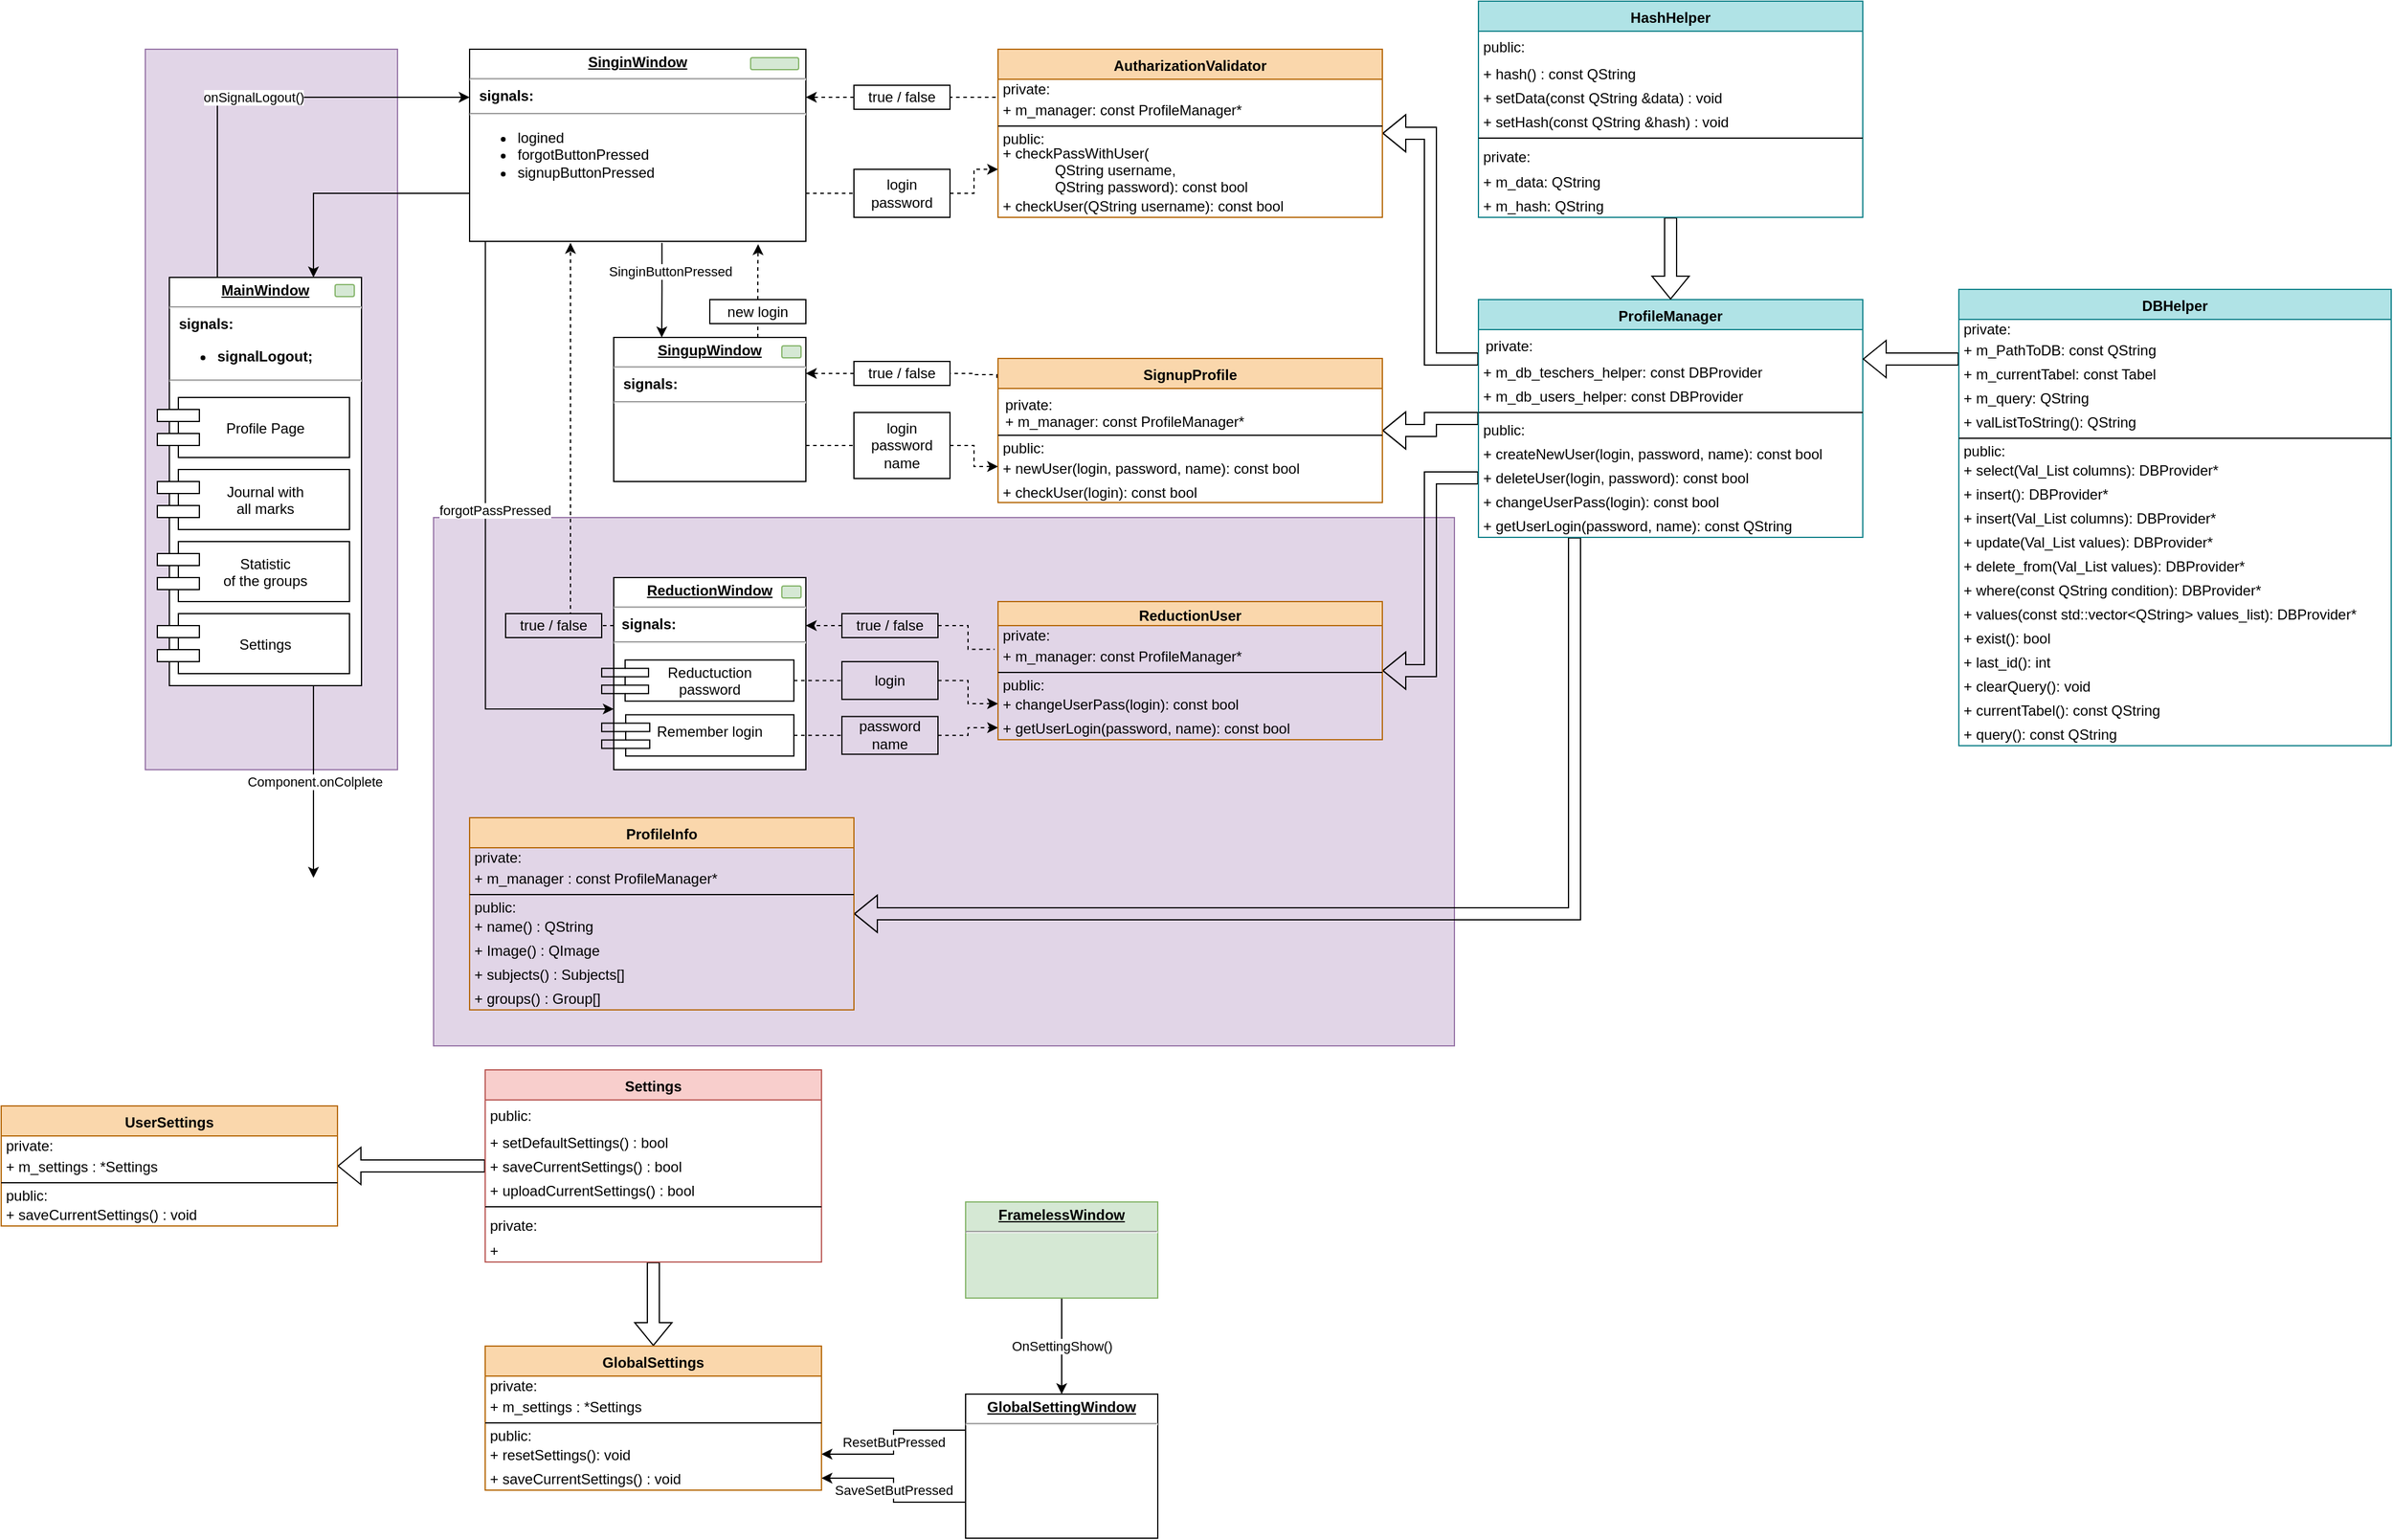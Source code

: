 <mxfile version="13.0.3" type="device" pages="3"><diagram id="C5RBs43oDa-KdzZeNtuy" name="Full project"><mxGraphModel dx="3076" dy="2031" grid="1" gridSize="10" guides="1" tooltips="1" connect="1" arrows="1" fold="1" page="1" pageScale="1" pageWidth="827" pageHeight="1169" math="0" shadow="0"><root><mxCell id="WIyWlLk6GJQsqaUBKTNV-0"/><mxCell id="WIyWlLk6GJQsqaUBKTNV-1" parent="WIyWlLk6GJQsqaUBKTNV-0"/><mxCell id="fA8YOJjVP3ZzUCTA6HlE-2" value="" style="rounded=0;whiteSpace=wrap;html=1;fillColor=#e1d5e7;strokeColor=#9673a6;" parent="WIyWlLk6GJQsqaUBKTNV-1" vertex="1"><mxGeometry x="-870" y="190" width="850" height="440" as="geometry"/></mxCell><mxCell id="ZufNXLqZ0dg3dUYkGqzh-80" value="" style="group" parent="WIyWlLk6GJQsqaUBKTNV-1" vertex="1" connectable="0"><mxGeometry x="-730" y="240" width="170" height="160" as="geometry"/></mxCell><mxCell id="LvnLI7VT1-rSxXk77Jl_-6" value="" style="group" parent="ZufNXLqZ0dg3dUYkGqzh-80" vertex="1" connectable="0"><mxGeometry x="10" width="160" height="160" as="geometry"/></mxCell><mxCell id="IsFx-ILN8rI1ZMc84iUp-8" value="&lt;p style=&quot;margin: 0px ; margin-top: 4px ; text-align: center ; text-decoration: underline&quot;&gt;&lt;b&gt;ReductionWindow&lt;/b&gt;&lt;/p&gt;&lt;hr&gt;&lt;b&gt;&amp;nbsp; signals:&lt;/b&gt;&lt;hr&gt;" style="verticalAlign=top;align=left;overflow=fill;fontSize=12;fontFamily=Helvetica;html=1;" parent="LvnLI7VT1-rSxXk77Jl_-6" vertex="1"><mxGeometry width="160" height="160" as="geometry"/></mxCell><mxCell id="LvnLI7VT1-rSxXk77Jl_-5" value="" style="rounded=1;whiteSpace=wrap;html=1;fillColor=#d5e8d4;strokeColor=#82b366;" parent="LvnLI7VT1-rSxXk77Jl_-6" vertex="1"><mxGeometry x="140" y="7" width="16" height="10" as="geometry"/></mxCell><mxCell id="ZufNXLqZ0dg3dUYkGqzh-78" value="Reductuction&#10;password" style="shape=module;align=left;spacingLeft=20;align=center;verticalAlign=middle;fillColor=none;jettyWidth=39;jettyHeight=7;" parent="ZufNXLqZ0dg3dUYkGqzh-80" vertex="1"><mxGeometry y="68.571" width="160" height="34.286" as="geometry"/></mxCell><mxCell id="ZufNXLqZ0dg3dUYkGqzh-79" value="Remember login" style="shape=module;align=left;spacingLeft=20;align=center;verticalAlign=top;fillColor=none;jettyWidth=40;jettyHeight=7;" parent="ZufNXLqZ0dg3dUYkGqzh-80" vertex="1"><mxGeometry y="114.286" width="160" height="34.286" as="geometry"/></mxCell><mxCell id="ZufNXLqZ0dg3dUYkGqzh-126" value="" style="rounded=0;whiteSpace=wrap;html=1;fillColor=#e1d5e7;align=left;strokeColor=#9673a6;" parent="WIyWlLk6GJQsqaUBKTNV-1" vertex="1"><mxGeometry x="-1110" y="-200" width="210" height="600" as="geometry"/></mxCell><mxCell id="ZufNXLqZ0dg3dUYkGqzh-6" style="edgeStyle=orthogonalEdgeStyle;rounded=0;orthogonalLoop=1;jettySize=auto;html=1;entryX=0.25;entryY=0;entryDx=0;entryDy=0;exitX=0.572;exitY=1.008;exitDx=0;exitDy=0;exitPerimeter=0;" parent="WIyWlLk6GJQsqaUBKTNV-1" source="IsFx-ILN8rI1ZMc84iUp-7" target="dq1XYDXM-s76Shmcxbth-23" edge="1"><mxGeometry relative="1" as="geometry"><mxPoint x="-670" y="-20" as="sourcePoint"/></mxGeometry></mxCell><mxCell id="ZufNXLqZ0dg3dUYkGqzh-8" value="SinginButtonPressed" style="edgeLabel;html=1;align=center;verticalAlign=middle;resizable=0;points=[];" parent="ZufNXLqZ0dg3dUYkGqzh-6" vertex="1" connectable="0"><mxGeometry x="-0.209" y="-2" relative="1" as="geometry"><mxPoint x="8.09" y="-7.19" as="offset"/></mxGeometry></mxCell><mxCell id="ZufNXLqZ0dg3dUYkGqzh-7" style="edgeStyle=orthogonalEdgeStyle;rounded=0;orthogonalLoop=1;jettySize=auto;html=1;entryX=0.75;entryY=0;entryDx=0;entryDy=0;exitX=0;exitY=0.75;exitDx=0;exitDy=0;" parent="WIyWlLk6GJQsqaUBKTNV-1" source="IsFx-ILN8rI1ZMc84iUp-7" target="IsFx-ILN8rI1ZMc84iUp-9" edge="1"><mxGeometry relative="1" as="geometry"><mxPoint x="-970" y="-80" as="sourcePoint"/></mxGeometry></mxCell><mxCell id="ZufNXLqZ0dg3dUYkGqzh-20" style="edgeStyle=orthogonalEdgeStyle;rounded=0;orthogonalLoop=1;jettySize=auto;html=1;entryX=0;entryY=0.684;entryDx=0;entryDy=0;entryPerimeter=0;exitX=0.047;exitY=0.998;exitDx=0;exitDy=0;exitPerimeter=0;" parent="WIyWlLk6GJQsqaUBKTNV-1" source="IsFx-ILN8rI1ZMc84iUp-7" target="IsFx-ILN8rI1ZMc84iUp-8" edge="1"><mxGeometry relative="1" as="geometry"><mxPoint x="-870" y="320" as="sourcePoint"/></mxGeometry></mxCell><mxCell id="ZufNXLqZ0dg3dUYkGqzh-21" value="forgotPassPressed" style="edgeLabel;html=1;align=center;verticalAlign=middle;resizable=0;points=[];" parent="ZufNXLqZ0dg3dUYkGqzh-20" vertex="1" connectable="0"><mxGeometry x="-0.096" relative="1" as="geometry"><mxPoint x="7.62" as="offset"/></mxGeometry></mxCell><mxCell id="ZufNXLqZ0dg3dUYkGqzh-35" style="edgeStyle=orthogonalEdgeStyle;rounded=0;orthogonalLoop=1;jettySize=auto;html=1;dashed=1;entryX=0;entryY=0.5;entryDx=0;entryDy=0;" parent="WIyWlLk6GJQsqaUBKTNV-1" source="ZufNXLqZ0dg3dUYkGqzh-36" target="ZufNXLqZ0dg3dUYkGqzh-93" edge="1"><mxGeometry relative="1" as="geometry"><mxPoint x="-610" y="-295" as="targetPoint"/></mxGeometry></mxCell><mxCell id="ZufNXLqZ0dg3dUYkGqzh-62" style="edgeStyle=orthogonalEdgeStyle;rounded=0;orthogonalLoop=1;jettySize=auto;html=1;exitX=0.5;exitY=0;exitDx=0;exitDy=0;endArrow=classic;endFill=1;dashed=1;entryX=0.3;entryY=1.008;entryDx=0;entryDy=0;entryPerimeter=0;" parent="WIyWlLk6GJQsqaUBKTNV-1" source="ZufNXLqZ0dg3dUYkGqzh-63" target="IsFx-ILN8rI1ZMc84iUp-7" edge="1"><mxGeometry relative="1" as="geometry"><mxPoint x="-870" y="250" as="targetPoint"/><Array as="points"><mxPoint x="-756" y="270"/></Array></mxGeometry></mxCell><mxCell id="ZufNXLqZ0dg3dUYkGqzh-28" style="edgeStyle=orthogonalEdgeStyle;rounded=0;orthogonalLoop=1;jettySize=auto;html=1;exitX=0.5;exitY=0;exitDx=0;exitDy=0;dashed=1;entryX=0.858;entryY=1.015;entryDx=0;entryDy=0;entryPerimeter=0;" parent="WIyWlLk6GJQsqaUBKTNV-1" source="ZufNXLqZ0dg3dUYkGqzh-33" target="IsFx-ILN8rI1ZMc84iUp-7" edge="1"><mxGeometry relative="1" as="geometry"><mxPoint x="-599" y="-30" as="targetPoint"/></mxGeometry></mxCell><mxCell id="ZufNXLqZ0dg3dUYkGqzh-66" style="edgeStyle=orthogonalEdgeStyle;rounded=0;orthogonalLoop=1;jettySize=auto;html=1;exitX=1;exitY=0.5;exitDx=0;exitDy=0;entryX=0;entryY=0.5;entryDx=0;entryDy=0;dashed=1;endArrow=classic;endFill=1;" parent="WIyWlLk6GJQsqaUBKTNV-1" source="ZufNXLqZ0dg3dUYkGqzh-65" target="ZufNXLqZ0dg3dUYkGqzh-92" edge="1"><mxGeometry relative="1" as="geometry"/></mxCell><mxCell id="ZufNXLqZ0dg3dUYkGqzh-14" value="onSignalLogout()" style="edgeStyle=orthogonalEdgeStyle;rounded=0;orthogonalLoop=1;jettySize=auto;html=1;exitX=0.25;exitY=0;exitDx=0;exitDy=0;entryX=0;entryY=0.25;entryDx=0;entryDy=0;" parent="WIyWlLk6GJQsqaUBKTNV-1" source="IsFx-ILN8rI1ZMc84iUp-9" target="IsFx-ILN8rI1ZMc84iUp-7" edge="1"><mxGeometry relative="1" as="geometry"><mxPoint x="-1050" y="-80" as="targetPoint"/></mxGeometry></mxCell><mxCell id="ZufNXLqZ0dg3dUYkGqzh-38" style="edgeStyle=orthogonalEdgeStyle;rounded=0;orthogonalLoop=1;jettySize=auto;html=1;dashed=1;endArrow=classic;endFill=1;exitX=0;exitY=0.5;exitDx=0;exitDy=0;entryX=1;entryY=0.25;entryDx=0;entryDy=0;" parent="WIyWlLk6GJQsqaUBKTNV-1" source="ZufNXLqZ0dg3dUYkGqzh-39" target="IsFx-ILN8rI1ZMc84iUp-7" edge="1"><mxGeometry relative="1" as="geometry"><mxPoint x="-456" y="-130" as="targetPoint"/></mxGeometry></mxCell><mxCell id="ZufNXLqZ0dg3dUYkGqzh-27" value="" style="group" parent="WIyWlLk6GJQsqaUBKTNV-1" vertex="1" connectable="0"><mxGeometry x="-1100" y="-10" width="170" height="340" as="geometry"/></mxCell><mxCell id="IsFx-ILN8rI1ZMc84iUp-9" value="&lt;p style=&quot;margin: 0px ; margin-top: 4px ; text-align: center ; text-decoration: underline&quot;&gt;&lt;b&gt;MainWindow&lt;/b&gt;&lt;/p&gt;&lt;hr&gt;&lt;p style=&quot;margin: 0px ; margin-left: 8px&quot;&gt;&lt;b&gt;signals:&lt;/b&gt;&lt;/p&gt;&lt;p style=&quot;margin: 0px ; margin-left: 8px&quot;&gt;&lt;/p&gt;&lt;ul&gt;&lt;li&gt;&lt;b&gt;signalLogout;&lt;/b&gt;&lt;/li&gt;&lt;/ul&gt;&lt;div&gt;&lt;hr&gt;&lt;/div&gt;&lt;p&gt;&lt;/p&gt;" style="verticalAlign=top;align=left;overflow=fill;fontSize=12;fontFamily=Helvetica;html=1;" parent="ZufNXLqZ0dg3dUYkGqzh-27" vertex="1"><mxGeometry x="10" width="160" height="340" as="geometry"/></mxCell><mxCell id="dq1XYDXM-s76Shmcxbth-5" value="Profile Page" style="shape=module;align=left;spacingLeft=20;align=center;verticalAlign=middle;jettyWidth=35;jettyHeight=10;flipV=0;flipH=0;" parent="ZufNXLqZ0dg3dUYkGqzh-27" vertex="1"><mxGeometry y="100" width="160" height="50" as="geometry"/></mxCell><mxCell id="dq1XYDXM-s76Shmcxbth-15" value="Journal with&#10;all marks" style="shape=module;align=left;spacingLeft=20;align=center;verticalAlign=middle;jettyWidth=35;jettyHeight=10;" parent="ZufNXLqZ0dg3dUYkGqzh-27" vertex="1"><mxGeometry y="160" width="160" height="50" as="geometry"/></mxCell><mxCell id="dq1XYDXM-s76Shmcxbth-16" value="Statistic&#10;of the groups" style="shape=module;align=left;spacingLeft=20;align=center;verticalAlign=middle;jettyWidth=35;jettyHeight=10;" parent="ZufNXLqZ0dg3dUYkGqzh-27" vertex="1"><mxGeometry y="220" width="160" height="50" as="geometry"/></mxCell><mxCell id="dq1XYDXM-s76Shmcxbth-17" value="Settings" style="shape=module;align=left;spacingLeft=20;align=center;verticalAlign=middle;jettyWidth=35;jettyHeight=10;" parent="ZufNXLqZ0dg3dUYkGqzh-27" vertex="1"><mxGeometry y="280" width="160" height="50" as="geometry"/></mxCell><mxCell id="fA8YOJjVP3ZzUCTA6HlE-1" value="" style="rounded=1;whiteSpace=wrap;html=1;fillColor=#d5e8d4;strokeColor=#82b366;" parent="ZufNXLqZ0dg3dUYkGqzh-27" vertex="1"><mxGeometry x="148" y="6" width="16" height="10" as="geometry"/></mxCell><mxCell id="ZufNXLqZ0dg3dUYkGqzh-33" value="new login" style="rounded=0;whiteSpace=wrap;html=1;fillColor=none;" parent="WIyWlLk6GJQsqaUBKTNV-1" vertex="1"><mxGeometry x="-640" y="8.5" width="80" height="20" as="geometry"/></mxCell><mxCell id="ZufNXLqZ0dg3dUYkGqzh-34" style="edgeStyle=orthogonalEdgeStyle;rounded=0;orthogonalLoop=1;jettySize=auto;html=1;exitX=0.75;exitY=0;exitDx=0;exitDy=0;entryX=0.5;entryY=1;entryDx=0;entryDy=0;dashed=1;endArrow=none;endFill=0;" parent="WIyWlLk6GJQsqaUBKTNV-1" source="dq1XYDXM-s76Shmcxbth-23" target="ZufNXLqZ0dg3dUYkGqzh-33" edge="1"><mxGeometry relative="1" as="geometry"><mxPoint x="-650" y="240" as="sourcePoint"/><mxPoint x="-890" y="280.16" as="targetPoint"/></mxGeometry></mxCell><mxCell id="ZufNXLqZ0dg3dUYkGqzh-36" value="login&lt;br&gt;password" style="rounded=0;whiteSpace=wrap;html=1;fillColor=none;" parent="WIyWlLk6GJQsqaUBKTNV-1" vertex="1"><mxGeometry x="-520" y="-100" width="80" height="40" as="geometry"/></mxCell><mxCell id="ZufNXLqZ0dg3dUYkGqzh-39" value="true / false" style="rounded=0;whiteSpace=wrap;html=1;fillColor=none;" parent="WIyWlLk6GJQsqaUBKTNV-1" vertex="1"><mxGeometry x="-520" y="-170" width="80" height="20" as="geometry"/></mxCell><mxCell id="ZufNXLqZ0dg3dUYkGqzh-40" style="edgeStyle=orthogonalEdgeStyle;rounded=0;orthogonalLoop=1;jettySize=auto;html=1;entryX=1;entryY=0.5;entryDx=0;entryDy=0;dashed=1;endArrow=none;endFill=0;exitX=-0.006;exitY=0.002;exitDx=0;exitDy=0;exitPerimeter=0;" parent="WIyWlLk6GJQsqaUBKTNV-1" target="ZufNXLqZ0dg3dUYkGqzh-39" edge="1"><mxGeometry relative="1" as="geometry"><mxPoint x="-401.92" y="-159.96" as="sourcePoint"/><mxPoint x="-109.12" y="-239.52" as="targetPoint"/></mxGeometry></mxCell><mxCell id="ZufNXLqZ0dg3dUYkGqzh-56" style="edgeStyle=orthogonalEdgeStyle;shape=flexArrow;rounded=0;orthogonalLoop=1;jettySize=auto;html=1;endArrow=classic;endFill=1;entryX=1;entryY=0.5;entryDx=0;entryDy=0;exitX=0;exitY=0.5;exitDx=0;exitDy=0;" parent="WIyWlLk6GJQsqaUBKTNV-1" source="ZufNXLqZ0dg3dUYkGqzh-41" target="ZufNXLqZ0dg3dUYkGqzh-52" edge="1"><mxGeometry relative="1" as="geometry"><mxPoint x="440" y="108" as="sourcePoint"/><mxPoint x="980" y="-370" as="targetPoint"/></mxGeometry></mxCell><mxCell id="ZufNXLqZ0dg3dUYkGqzh-63" value="true / false" style="rounded=0;whiteSpace=wrap;html=1;fillColor=none;" parent="WIyWlLk6GJQsqaUBKTNV-1" vertex="1"><mxGeometry x="-810" y="270" width="80" height="20" as="geometry"/></mxCell><mxCell id="ZufNXLqZ0dg3dUYkGqzh-64" style="edgeStyle=orthogonalEdgeStyle;rounded=0;orthogonalLoop=1;jettySize=auto;html=1;exitX=0;exitY=0.25;exitDx=0;exitDy=0;entryX=1;entryY=0.5;entryDx=0;entryDy=0;endArrow=none;endFill=0;dashed=1;" parent="WIyWlLk6GJQsqaUBKTNV-1" source="IsFx-ILN8rI1ZMc84iUp-8" target="ZufNXLqZ0dg3dUYkGqzh-63" edge="1"><mxGeometry relative="1" as="geometry"><mxPoint x="-730" y="260" as="sourcePoint"/><mxPoint x="-890" y="260" as="targetPoint"/></mxGeometry></mxCell><mxCell id="ZufNXLqZ0dg3dUYkGqzh-68" style="edgeStyle=orthogonalEdgeStyle;rounded=0;orthogonalLoop=1;jettySize=auto;html=1;entryX=1;entryY=0.25;entryDx=0;entryDy=0;dashed=1;endArrow=classic;endFill=1;exitX=0;exitY=0.5;exitDx=0;exitDy=0;" parent="WIyWlLk6GJQsqaUBKTNV-1" source="ZufNXLqZ0dg3dUYkGqzh-69" target="dq1XYDXM-s76Shmcxbth-23" edge="1"><mxGeometry relative="1" as="geometry"/></mxCell><mxCell id="ZufNXLqZ0dg3dUYkGqzh-65" value="login&lt;br&gt;password&lt;br&gt;name" style="rounded=0;whiteSpace=wrap;html=1;fillColor=none;" parent="WIyWlLk6GJQsqaUBKTNV-1" vertex="1"><mxGeometry x="-520" y="102.5" width="80" height="55" as="geometry"/></mxCell><mxCell id="ZufNXLqZ0dg3dUYkGqzh-67" style="edgeStyle=orthogonalEdgeStyle;rounded=0;orthogonalLoop=1;jettySize=auto;html=1;exitX=1;exitY=0.75;exitDx=0;exitDy=0;dashed=1;endArrow=none;endFill=0;entryX=0;entryY=0.5;entryDx=0;entryDy=0;" parent="WIyWlLk6GJQsqaUBKTNV-1" source="dq1XYDXM-s76Shmcxbth-23" target="ZufNXLqZ0dg3dUYkGqzh-65" edge="1"><mxGeometry relative="1" as="geometry"><mxPoint x="-570" y="170" as="sourcePoint"/><mxPoint x="-530" y="168" as="targetPoint"/></mxGeometry></mxCell><mxCell id="ZufNXLqZ0dg3dUYkGqzh-69" value="true / false" style="rounded=0;whiteSpace=wrap;html=1;fillColor=none;" parent="WIyWlLk6GJQsqaUBKTNV-1" vertex="1"><mxGeometry x="-520" y="60" width="80" height="20" as="geometry"/></mxCell><mxCell id="ZufNXLqZ0dg3dUYkGqzh-70" style="edgeStyle=orthogonalEdgeStyle;rounded=0;orthogonalLoop=1;jettySize=auto;html=1;dashed=1;endArrow=none;endFill=0;exitX=-0.003;exitY=0.135;exitDx=0;exitDy=0;exitPerimeter=0;entryX=1;entryY=0.5;entryDx=0;entryDy=0;" parent="WIyWlLk6GJQsqaUBKTNV-1" source="ZufNXLqZ0dg3dUYkGqzh-52" target="ZufNXLqZ0dg3dUYkGqzh-69" edge="1"><mxGeometry relative="1" as="geometry"><mxPoint x="-411.6" y="110.53" as="sourcePoint"/><mxPoint x="-440" y="123" as="targetPoint"/><Array as="points"><mxPoint x="-420" y="71"/><mxPoint x="-420" y="70"/></Array></mxGeometry></mxCell><mxCell id="ZufNXLqZ0dg3dUYkGqzh-71" style="edgeStyle=orthogonalEdgeStyle;rounded=0;orthogonalLoop=1;jettySize=auto;html=1;dashed=1;endArrow=classic;endFill=1;exitX=0;exitY=0.5;exitDx=0;exitDy=0;entryX=1;entryY=0.25;entryDx=0;entryDy=0;" parent="WIyWlLk6GJQsqaUBKTNV-1" source="ZufNXLqZ0dg3dUYkGqzh-72" target="IsFx-ILN8rI1ZMc84iUp-8" edge="1"><mxGeometry relative="1" as="geometry"><mxPoint x="-550" y="250" as="targetPoint"/></mxGeometry></mxCell><mxCell id="ZufNXLqZ0dg3dUYkGqzh-74" style="edgeStyle=orthogonalEdgeStyle;rounded=0;orthogonalLoop=1;jettySize=auto;html=1;exitX=1;exitY=0.5;exitDx=0;exitDy=0;dashed=1;endArrow=none;endFill=0;entryX=-0.009;entryY=0.236;entryDx=0;entryDy=0;entryPerimeter=0;" parent="WIyWlLk6GJQsqaUBKTNV-1" source="ZufNXLqZ0dg3dUYkGqzh-72" target="ZufNXLqZ0dg3dUYkGqzh-84" edge="1"><mxGeometry relative="1" as="geometry"><mxPoint x="-430" y="250" as="targetPoint"/></mxGeometry></mxCell><mxCell id="ZufNXLqZ0dg3dUYkGqzh-72" value="true / false" style="rounded=0;whiteSpace=wrap;html=1;fillColor=none;" parent="WIyWlLk6GJQsqaUBKTNV-1" vertex="1"><mxGeometry x="-530" y="270" width="80" height="20" as="geometry"/></mxCell><mxCell id="ZufNXLqZ0dg3dUYkGqzh-76" style="edgeStyle=orthogonalEdgeStyle;rounded=0;orthogonalLoop=1;jettySize=auto;html=1;exitX=1;exitY=0.5;exitDx=0;exitDy=0;dashed=1;endArrow=classic;endFill=1;entryX=0;entryY=0.5;entryDx=0;entryDy=0;" parent="WIyWlLk6GJQsqaUBKTNV-1" source="ZufNXLqZ0dg3dUYkGqzh-77" target="ZufNXLqZ0dg3dUYkGqzh-87" edge="1"><mxGeometry relative="1" as="geometry"><mxPoint x="-420" y="340" as="targetPoint"/></mxGeometry></mxCell><mxCell id="ZufNXLqZ0dg3dUYkGqzh-77" value="&lt;div&gt;&lt;span&gt;password&lt;/span&gt;&lt;br&gt;&lt;/div&gt;&lt;div&gt;&lt;span&gt;name&lt;/span&gt;&lt;/div&gt;" style="rounded=0;whiteSpace=wrap;html=1;fillColor=none;align=center;" parent="WIyWlLk6GJQsqaUBKTNV-1" vertex="1"><mxGeometry x="-530" y="355.71" width="80" height="31.43" as="geometry"/></mxCell><mxCell id="ZufNXLqZ0dg3dUYkGqzh-75" style="edgeStyle=orthogonalEdgeStyle;rounded=0;orthogonalLoop=1;jettySize=auto;html=1;dashed=1;endArrow=none;endFill=0;entryX=0;entryY=0.5;entryDx=0;entryDy=0;exitX=1;exitY=0.5;exitDx=0;exitDy=0;" parent="WIyWlLk6GJQsqaUBKTNV-1" source="ZufNXLqZ0dg3dUYkGqzh-79" target="ZufNXLqZ0dg3dUYkGqzh-77" edge="1"><mxGeometry relative="1" as="geometry"><mxPoint x="-560" y="330" as="sourcePoint"/><mxPoint x="-530" y="318" as="targetPoint"/></mxGeometry></mxCell><mxCell id="ZufNXLqZ0dg3dUYkGqzh-81" value="&lt;div&gt;login&lt;/div&gt;" style="rounded=0;whiteSpace=wrap;html=1;fillColor=none;align=center;" parent="WIyWlLk6GJQsqaUBKTNV-1" vertex="1"><mxGeometry x="-530" y="310" width="80" height="31.43" as="geometry"/></mxCell><mxCell id="ZufNXLqZ0dg3dUYkGqzh-82" style="edgeStyle=orthogonalEdgeStyle;rounded=0;orthogonalLoop=1;jettySize=auto;html=1;dashed=1;endArrow=none;endFill=0;entryX=0;entryY=0.5;entryDx=0;entryDy=0;exitX=1;exitY=0.5;exitDx=0;exitDy=0;" parent="WIyWlLk6GJQsqaUBKTNV-1" source="ZufNXLqZ0dg3dUYkGqzh-78" target="ZufNXLqZ0dg3dUYkGqzh-81" edge="1"><mxGeometry relative="1" as="geometry"><mxPoint x="-560" y="320" as="sourcePoint"/><mxPoint x="-530" y="274" as="targetPoint"/></mxGeometry></mxCell><mxCell id="ZufNXLqZ0dg3dUYkGqzh-83" style="edgeStyle=orthogonalEdgeStyle;rounded=0;orthogonalLoop=1;jettySize=auto;html=1;exitX=1;exitY=0.5;exitDx=0;exitDy=0;dashed=1;endArrow=classic;endFill=1;entryX=0;entryY=0.5;entryDx=0;entryDy=0;" parent="WIyWlLk6GJQsqaUBKTNV-1" source="ZufNXLqZ0dg3dUYkGqzh-81" target="ZufNXLqZ0dg3dUYkGqzh-86" edge="1"><mxGeometry relative="1" as="geometry"><mxPoint x="-410" y="325" as="targetPoint"/></mxGeometry></mxCell><mxCell id="bsbA7BvyE890w8fYO7y6-9" value="SaveSetButPressed" style="edgeStyle=orthogonalEdgeStyle;rounded=0;orthogonalLoop=1;jettySize=auto;html=1;exitX=0;exitY=0.75;exitDx=0;exitDy=0;entryX=1;entryY=0.5;entryDx=0;entryDy=0;" parent="WIyWlLk6GJQsqaUBKTNV-1" source="tHQduDNkfbb9Z5Xfg4Tk-0" target="bsbA7BvyE890w8fYO7y6-6" edge="1"><mxGeometry relative="1" as="geometry"/></mxCell><mxCell id="bsbA7BvyE890w8fYO7y6-11" value="ResetButPressed" style="edgeStyle=orthogonalEdgeStyle;rounded=0;orthogonalLoop=1;jettySize=auto;html=1;exitX=0;exitY=0.25;exitDx=0;exitDy=0;entryX=1;entryY=0.5;entryDx=0;entryDy=0;" parent="WIyWlLk6GJQsqaUBKTNV-1" source="tHQduDNkfbb9Z5Xfg4Tk-0" target="bsbA7BvyE890w8fYO7y6-2" edge="1"><mxGeometry relative="1" as="geometry"/></mxCell><mxCell id="tHQduDNkfbb9Z5Xfg4Tk-0" value="&lt;p style=&quot;margin: 0px ; margin-top: 4px ; text-align: center ; text-decoration: underline&quot;&gt;&lt;b&gt;GlobalSettingWindow&lt;/b&gt;&lt;/p&gt;&lt;hr&gt;&lt;p style=&quot;margin: 0px 0px 0px 8px&quot;&gt;&lt;br&gt;&lt;/p&gt;" style="verticalAlign=top;align=left;overflow=fill;fontSize=12;fontFamily=Helvetica;html=1;" parent="WIyWlLk6GJQsqaUBKTNV-1" vertex="1"><mxGeometry x="-427" y="920" width="160" height="120" as="geometry"/></mxCell><mxCell id="LvnLI7VT1-rSxXk77Jl_-1" value="OnSettingShow()" style="edgeStyle=orthogonalEdgeStyle;rounded=0;orthogonalLoop=1;jettySize=auto;html=1;entryX=0.5;entryY=0;entryDx=0;entryDy=0;" parent="WIyWlLk6GJQsqaUBKTNV-1" source="LvnLI7VT1-rSxXk77Jl_-0" target="tHQduDNkfbb9Z5Xfg4Tk-0" edge="1"><mxGeometry relative="1" as="geometry"/></mxCell><mxCell id="LvnLI7VT1-rSxXk77Jl_-0" value="&lt;p style=&quot;margin: 0px ; margin-top: 4px ; text-align: center ; text-decoration: underline&quot;&gt;&lt;b&gt;FramelessWindow&lt;/b&gt;&lt;/p&gt;&lt;hr&gt;&lt;p style=&quot;margin: 0px ; margin-left: 8px&quot;&gt;&lt;br&gt;&lt;/p&gt;" style="verticalAlign=top;align=left;overflow=fill;fontSize=12;fontFamily=Helvetica;html=1;fillColor=#d5e8d4;strokeColor=#82b366;" parent="WIyWlLk6GJQsqaUBKTNV-1" vertex="1"><mxGeometry x="-427" y="760" width="160" height="80" as="geometry"/></mxCell><mxCell id="LvnLI7VT1-rSxXk77Jl_-4" value="" style="group" parent="WIyWlLk6GJQsqaUBKTNV-1" vertex="1" connectable="0"><mxGeometry x="-840" y="-200" width="280" height="160" as="geometry"/></mxCell><mxCell id="IsFx-ILN8rI1ZMc84iUp-7" value="&lt;p style=&quot;margin: 0px ; margin-top: 4px ; text-align: center ; text-decoration: underline&quot;&gt;&lt;b&gt;SinginWindow&lt;/b&gt;&lt;/p&gt;&lt;hr&gt;&lt;p style=&quot;margin: 0px ; margin-left: 8px&quot;&gt;&lt;b&gt;signals:&lt;/b&gt;&lt;/p&gt;&lt;hr&gt;&lt;ul&gt;&lt;li&gt;logined&lt;/li&gt;&lt;li&gt;forgotButtonPressed&lt;/li&gt;&lt;li&gt;signupButtonPressed&lt;/li&gt;&lt;/ul&gt;" style="verticalAlign=top;align=left;overflow=fill;fontSize=12;fontFamily=Helvetica;html=1;" parent="LvnLI7VT1-rSxXk77Jl_-4" vertex="1"><mxGeometry width="280" height="160" as="geometry"/></mxCell><mxCell id="LvnLI7VT1-rSxXk77Jl_-2" value="" style="rounded=1;whiteSpace=wrap;html=1;fillColor=#d5e8d4;strokeColor=#82b366;" parent="LvnLI7VT1-rSxXk77Jl_-4" vertex="1"><mxGeometry x="234" y="7" width="40" height="10" as="geometry"/></mxCell><mxCell id="LvnLI7VT1-rSxXk77Jl_-7" value="" style="group" parent="WIyWlLk6GJQsqaUBKTNV-1" vertex="1" connectable="0"><mxGeometry x="-720" y="40" width="160" height="120" as="geometry"/></mxCell><mxCell id="dq1XYDXM-s76Shmcxbth-23" value="&lt;p style=&quot;margin: 0px ; margin-top: 4px ; text-align: center ; text-decoration: underline&quot;&gt;&lt;b&gt;SingupWindow&lt;/b&gt;&lt;/p&gt;&lt;hr&gt;&lt;p style=&quot;margin: 0px 0px 0px 8px&quot;&gt;&lt;b&gt;signals:&lt;/b&gt;&lt;/p&gt;&lt;hr&gt;" style="verticalAlign=top;align=left;overflow=fill;fontSize=12;fontFamily=Helvetica;html=1;" parent="LvnLI7VT1-rSxXk77Jl_-7" vertex="1"><mxGeometry width="160" height="120" as="geometry"/></mxCell><mxCell id="LvnLI7VT1-rSxXk77Jl_-3" value="" style="rounded=1;whiteSpace=wrap;html=1;fillColor=#d5e8d4;strokeColor=#82b366;" parent="LvnLI7VT1-rSxXk77Jl_-7" vertex="1"><mxGeometry x="140" y="7" width="16" height="10" as="geometry"/></mxCell><mxCell id="bsbA7BvyE890w8fYO7y6-7" style="edgeStyle=orthogonalEdgeStyle;rounded=0;orthogonalLoop=1;jettySize=auto;html=1;entryX=0.5;entryY=0;entryDx=0;entryDy=0;shape=flexArrow;" parent="WIyWlLk6GJQsqaUBKTNV-1" source="tZ-qa9i2oG4Pff3EuwL2-4" target="bsbA7BvyE890w8fYO7y6-0" edge="1"><mxGeometry relative="1" as="geometry"/></mxCell><mxCell id="bsbA7BvyE890w8fYO7y6-12" value="Component.onColplete" style="edgeStyle=orthogonalEdgeStyle;rounded=0;orthogonalLoop=1;jettySize=auto;html=1;exitX=0.75;exitY=1;exitDx=0;exitDy=0;" parent="WIyWlLk6GJQsqaUBKTNV-1" source="IsFx-ILN8rI1ZMc84iUp-9" edge="1"><mxGeometry relative="1" as="geometry"><mxPoint x="-970" y="490" as="targetPoint"/></mxGeometry></mxCell><mxCell id="bsbA7BvyE890w8fYO7y6-21" style="edgeStyle=orthogonalEdgeStyle;rounded=0;orthogonalLoop=1;jettySize=auto;html=1;entryX=1;entryY=0.5;entryDx=0;entryDy=0;shape=flexArrow;" parent="WIyWlLk6GJQsqaUBKTNV-1" source="tZ-qa9i2oG4Pff3EuwL2-4" target="bsbA7BvyE890w8fYO7y6-13" edge="1"><mxGeometry relative="1" as="geometry"><mxPoint x="-880" y="700" as="targetPoint"/></mxGeometry></mxCell><mxCell id="tZ-qa9i2oG4Pff3EuwL2-4" value="Settings" style="swimlane;fontStyle=1;align=center;verticalAlign=top;childLayout=stackLayout;horizontal=1;startSize=25;horizontalStack=0;resizeParent=1;resizeParentMax=0;resizeLast=0;collapsible=1;marginBottom=0;fillColor=#f8cecc;strokeColor=#b85450;rotation=0;" parent="WIyWlLk6GJQsqaUBKTNV-1" vertex="1"><mxGeometry x="-827" y="650" width="280" height="160" as="geometry"><mxRectangle x="-827" y="650" width="100" height="25" as="alternateBounds"/></mxGeometry></mxCell><mxCell id="tZ-qa9i2oG4Pff3EuwL2-5" value="public:" style="text;strokeColor=none;fillColor=none;align=left;verticalAlign=middle;spacingLeft=4;spacingRight=4;overflow=hidden;rotatable=0;points=[[0,0.5],[1,0.5]];portConstraint=eastwest;spacing=0;rotation=0;" parent="tZ-qa9i2oG4Pff3EuwL2-4" vertex="1"><mxGeometry y="25" width="280" height="25" as="geometry"/></mxCell><mxCell id="tZ-qa9i2oG4Pff3EuwL2-8" value="+ setDefaultSettings() : bool" style="text;strokeColor=none;fillColor=none;align=left;verticalAlign=middle;spacingLeft=4;spacingRight=4;overflow=hidden;rotatable=0;points=[[0,0.5],[1,0.5]];portConstraint=eastwest;spacing=0;rotation=0;" parent="tZ-qa9i2oG4Pff3EuwL2-4" vertex="1"><mxGeometry y="50" width="280" height="20" as="geometry"/></mxCell><mxCell id="tZ-qa9i2oG4Pff3EuwL2-13" value="+ saveCurrentSettings() : bool" style="text;strokeColor=none;fillColor=none;align=left;verticalAlign=middle;spacingLeft=4;spacingRight=4;overflow=hidden;rotatable=0;points=[[0,0.5],[1,0.5]];portConstraint=eastwest;spacing=0;rotation=0;" parent="tZ-qa9i2oG4Pff3EuwL2-4" vertex="1"><mxGeometry y="70" width="280" height="20" as="geometry"/></mxCell><mxCell id="tZ-qa9i2oG4Pff3EuwL2-14" value="+ uploadCurrentSettings() : bool" style="text;strokeColor=none;fillColor=none;align=left;verticalAlign=middle;spacingLeft=4;spacingRight=4;overflow=hidden;rotatable=0;points=[[0,0.5],[1,0.5]];portConstraint=eastwest;spacing=0;rotation=0;" parent="tZ-qa9i2oG4Pff3EuwL2-4" vertex="1"><mxGeometry y="90" width="280" height="20" as="geometry"/></mxCell><mxCell id="tZ-qa9i2oG4Pff3EuwL2-9" value="" style="line;strokeWidth=1;fillColor=none;align=left;verticalAlign=middle;spacingTop=-1;spacingLeft=3;spacingRight=3;rotatable=0;labelPosition=right;points=[];portConstraint=eastwest;rotation=0;" parent="tZ-qa9i2oG4Pff3EuwL2-4" vertex="1"><mxGeometry y="110" width="280" height="8" as="geometry"/></mxCell><mxCell id="tZ-qa9i2oG4Pff3EuwL2-10" value="private:" style="text;strokeColor=none;fillColor=none;align=left;verticalAlign=middle;spacingLeft=4;spacingRight=4;overflow=hidden;rotatable=0;points=[[0,0.5],[1,0.5]];portConstraint=eastwest;fontStyle=0;spacing=0;rotation=0;" parent="tZ-qa9i2oG4Pff3EuwL2-4" vertex="1"><mxGeometry y="118" width="280" height="22" as="geometry"/></mxCell><mxCell id="tZ-qa9i2oG4Pff3EuwL2-12" value="+ " style="text;strokeColor=none;fillColor=none;align=left;verticalAlign=middle;spacingLeft=4;spacingRight=4;overflow=hidden;rotatable=0;points=[[0,0.5],[1,0.5]];portConstraint=eastwest;spacing=0;rotation=0;" parent="tZ-qa9i2oG4Pff3EuwL2-4" vertex="1"><mxGeometry y="140" width="280" height="20" as="geometry"/></mxCell><mxCell id="bsbA7BvyE890w8fYO7y6-0" value="GlobalSettings" style="swimlane;fontStyle=1;align=center;verticalAlign=top;childLayout=stackLayout;horizontal=1;startSize=25;horizontalStack=0;resizeParent=1;resizeParentMax=0;resizeLast=0;collapsible=1;marginBottom=0;fillColor=#fad7ac;strokeColor=#b46504;" parent="WIyWlLk6GJQsqaUBKTNV-1" vertex="1"><mxGeometry x="-827" y="880" width="280" height="120" as="geometry"/></mxCell><mxCell id="bsbA7BvyE890w8fYO7y6-1" value="private:" style="text;strokeColor=none;fillColor=none;align=left;verticalAlign=middle;spacingLeft=4;spacingRight=4;overflow=hidden;rotatable=0;points=[[0,0.5],[1,0.5]];portConstraint=eastwest;fontStyle=0;spacing=0;" parent="bsbA7BvyE890w8fYO7y6-0" vertex="1"><mxGeometry y="25" width="280" height="15" as="geometry"/></mxCell><mxCell id="bsbA7BvyE890w8fYO7y6-8" value="+ m_settings : *Settings" style="text;strokeColor=none;fillColor=none;align=left;verticalAlign=middle;spacingLeft=4;spacingRight=4;overflow=hidden;rotatable=0;points=[[0,0.5],[1,0.5]];portConstraint=eastwest;spacing=0;" parent="bsbA7BvyE890w8fYO7y6-0" vertex="1"><mxGeometry y="40" width="280" height="20" as="geometry"/></mxCell><mxCell id="bsbA7BvyE890w8fYO7y6-3" value="" style="line;strokeWidth=1;fillColor=none;align=left;verticalAlign=middle;spacingTop=-1;spacingLeft=3;spacingRight=3;rotatable=0;labelPosition=right;points=[];portConstraint=eastwest;" parent="bsbA7BvyE890w8fYO7y6-0" vertex="1"><mxGeometry y="60" width="280" height="8" as="geometry"/></mxCell><mxCell id="bsbA7BvyE890w8fYO7y6-4" value="public:" style="text;strokeColor=none;fillColor=none;align=left;verticalAlign=middle;spacingLeft=4;spacingRight=4;overflow=hidden;rotatable=0;points=[[0,0.5],[1,0.5]];portConstraint=eastwest;spacing=0;" parent="bsbA7BvyE890w8fYO7y6-0" vertex="1"><mxGeometry y="68" width="280" height="12" as="geometry"/></mxCell><mxCell id="bsbA7BvyE890w8fYO7y6-2" value="+ resetSettings(): void" style="text;strokeColor=none;fillColor=none;align=left;verticalAlign=middle;spacingLeft=4;spacingRight=4;overflow=hidden;rotatable=0;points=[[0,0.5],[1,0.5]];portConstraint=eastwest;fontStyle=0;spacing=0;" parent="bsbA7BvyE890w8fYO7y6-0" vertex="1"><mxGeometry y="80" width="280" height="20" as="geometry"/></mxCell><mxCell id="bsbA7BvyE890w8fYO7y6-6" value="+ saveCurrentSettings() : void" style="text;strokeColor=none;fillColor=none;align=left;verticalAlign=middle;spacingLeft=4;spacingRight=4;overflow=hidden;rotatable=0;points=[[0,0.5],[1,0.5]];portConstraint=eastwest;spacing=0;" parent="bsbA7BvyE890w8fYO7y6-0" vertex="1"><mxGeometry y="100" width="280" height="20" as="geometry"/></mxCell><mxCell id="bsbA7BvyE890w8fYO7y6-13" value="UserSettings" style="swimlane;fontStyle=1;align=center;verticalAlign=top;childLayout=stackLayout;horizontal=1;startSize=25;horizontalStack=0;resizeParent=1;resizeParentMax=0;resizeLast=0;collapsible=1;marginBottom=0;fillColor=#fad7ac;strokeColor=#b46504;" parent="WIyWlLk6GJQsqaUBKTNV-1" vertex="1"><mxGeometry x="-1230" y="680" width="280" height="100" as="geometry"><mxRectangle x="-1250" y="650" width="110" height="25" as="alternateBounds"/></mxGeometry></mxCell><mxCell id="bsbA7BvyE890w8fYO7y6-14" value="private:" style="text;strokeColor=none;fillColor=none;align=left;verticalAlign=middle;spacingLeft=4;spacingRight=4;overflow=hidden;rotatable=0;points=[[0,0.5],[1,0.5]];portConstraint=eastwest;fontStyle=0;spacing=0;" parent="bsbA7BvyE890w8fYO7y6-13" vertex="1"><mxGeometry y="25" width="280" height="15" as="geometry"/></mxCell><mxCell id="bsbA7BvyE890w8fYO7y6-15" value="+ m_settings : *Settings" style="text;strokeColor=none;fillColor=none;align=left;verticalAlign=middle;spacingLeft=4;spacingRight=4;overflow=hidden;rotatable=0;points=[[0,0.5],[1,0.5]];portConstraint=eastwest;spacing=0;" parent="bsbA7BvyE890w8fYO7y6-13" vertex="1"><mxGeometry y="40" width="280" height="20" as="geometry"/></mxCell><mxCell id="bsbA7BvyE890w8fYO7y6-16" value="" style="line;strokeWidth=1;fillColor=none;align=left;verticalAlign=middle;spacingTop=-1;spacingLeft=3;spacingRight=3;rotatable=0;labelPosition=right;points=[];portConstraint=eastwest;" parent="bsbA7BvyE890w8fYO7y6-13" vertex="1"><mxGeometry y="60" width="280" height="8" as="geometry"/></mxCell><mxCell id="bsbA7BvyE890w8fYO7y6-17" value="public:" style="text;strokeColor=none;fillColor=none;align=left;verticalAlign=middle;spacingLeft=4;spacingRight=4;overflow=hidden;rotatable=0;points=[[0,0.5],[1,0.5]];portConstraint=eastwest;spacing=0;" parent="bsbA7BvyE890w8fYO7y6-13" vertex="1"><mxGeometry y="68" width="280" height="12" as="geometry"/></mxCell><mxCell id="bsbA7BvyE890w8fYO7y6-19" value="+ saveCurrentSettings() : void" style="text;strokeColor=none;fillColor=none;align=left;verticalAlign=middle;spacingLeft=4;spacingRight=4;overflow=hidden;rotatable=0;points=[[0,0.5],[1,0.5]];portConstraint=eastwest;spacing=0;" parent="bsbA7BvyE890w8fYO7y6-13" vertex="1"><mxGeometry y="80" width="280" height="20" as="geometry"/></mxCell><mxCell id="gLZRQybPArCXU_PM2aBN-8" style="edgeStyle=orthogonalEdgeStyle;rounded=0;orthogonalLoop=1;jettySize=auto;html=1;exitX=0.25;exitY=1;exitDx=0;exitDy=0;shape=flexArrow;entryX=1;entryY=0.5;entryDx=0;entryDy=0;" parent="WIyWlLk6GJQsqaUBKTNV-1" source="ZufNXLqZ0dg3dUYkGqzh-41" target="bsbA7BvyE890w8fYO7y6-22" edge="1"><mxGeometry relative="1" as="geometry"><Array as="points"><mxPoint x="80" y="520"/><mxPoint x="-730" y="520"/></Array><mxPoint x="-440" y="590" as="targetPoint"/></mxGeometry></mxCell><mxCell id="gLZRQybPArCXU_PM2aBN-10" style="edgeStyle=orthogonalEdgeStyle;shape=flexArrow;rounded=0;orthogonalLoop=1;jettySize=auto;html=1;entryX=1;entryY=0.5;entryDx=0;entryDy=0;exitX=0;exitY=0.75;exitDx=0;exitDy=0;" parent="WIyWlLk6GJQsqaUBKTNV-1" source="ZufNXLqZ0dg3dUYkGqzh-41" target="ZufNXLqZ0dg3dUYkGqzh-57" edge="1"><mxGeometry relative="1" as="geometry"><mxPoint x="490" y="298" as="sourcePoint"/></mxGeometry></mxCell><mxCell id="YsmRknEgjt_mXaFKK36g-9" style="edgeStyle=orthogonalEdgeStyle;rounded=0;orthogonalLoop=1;jettySize=auto;html=1;entryX=1;entryY=0.5;entryDx=0;entryDy=0;shape=flexArrow;exitX=0;exitY=0.25;exitDx=0;exitDy=0;" parent="WIyWlLk6GJQsqaUBKTNV-1" source="ZufNXLqZ0dg3dUYkGqzh-41" target="ZufNXLqZ0dg3dUYkGqzh-10" edge="1"><mxGeometry relative="1" as="geometry"><mxPoint x="40" y="-110" as="sourcePoint"/></mxGeometry></mxCell><mxCell id="ZufNXLqZ0dg3dUYkGqzh-52" value="SignupProfile" style="swimlane;fontStyle=1;align=center;verticalAlign=top;childLayout=stackLayout;horizontal=1;startSize=25;horizontalStack=0;resizeParent=1;resizeParentMax=0;resizeLast=0;collapsible=1;marginBottom=0;fillColor=#fad7ac;strokeColor=#b46504;" parent="WIyWlLk6GJQsqaUBKTNV-1" vertex="1"><mxGeometry x="-400" y="57.5" width="320" height="120" as="geometry"><mxRectangle x="-400" y="57.5" width="110" height="25" as="alternateBounds"/></mxGeometry></mxCell><mxCell id="ZufNXLqZ0dg3dUYkGqzh-53" value="private:&#10;+ m_manager: const  ProfileManager*" style="text;strokeColor=none;fillColor=none;align=left;verticalAlign=top;spacingLeft=4;spacingRight=4;overflow=hidden;rotatable=0;points=[[0,0.5],[1,0.5]];portConstraint=eastwest;fontStyle=0" parent="ZufNXLqZ0dg3dUYkGqzh-52" vertex="1"><mxGeometry y="25" width="320" height="35" as="geometry"/></mxCell><mxCell id="ZufNXLqZ0dg3dUYkGqzh-54" value="" style="line;strokeWidth=1;fillColor=none;align=left;verticalAlign=middle;spacingTop=-1;spacingLeft=3;spacingRight=3;rotatable=0;labelPosition=right;points=[];portConstraint=eastwest;" parent="ZufNXLqZ0dg3dUYkGqzh-52" vertex="1"><mxGeometry y="60" width="320" height="8" as="geometry"/></mxCell><mxCell id="ZufNXLqZ0dg3dUYkGqzh-55" value="public:" style="text;strokeColor=none;fillColor=none;align=left;verticalAlign=middle;spacingLeft=4;spacingRight=4;overflow=hidden;rotatable=0;points=[[0,0.5],[1,0.5]];portConstraint=eastwest;spacing=0;" parent="ZufNXLqZ0dg3dUYkGqzh-52" vertex="1"><mxGeometry y="68" width="320" height="12" as="geometry"/></mxCell><mxCell id="ZufNXLqZ0dg3dUYkGqzh-92" value="+ newUser(login, password, name): const bool" style="text;strokeColor=none;fillColor=none;align=left;verticalAlign=top;spacingLeft=4;spacingRight=4;overflow=hidden;rotatable=0;points=[[0,0.5],[1,0.5]];portConstraint=eastwest;spacing=0;" parent="ZufNXLqZ0dg3dUYkGqzh-52" vertex="1"><mxGeometry y="80" width="320" height="20" as="geometry"/></mxCell><mxCell id="fA8YOJjVP3ZzUCTA6HlE-0" value="+ checkUser(login): const bool" style="text;strokeColor=none;fillColor=none;align=left;verticalAlign=top;spacingLeft=4;spacingRight=4;overflow=hidden;rotatable=0;points=[[0,0.5],[1,0.5]];portConstraint=eastwest;spacing=0;" parent="ZufNXLqZ0dg3dUYkGqzh-52" vertex="1"><mxGeometry y="100" width="320" height="20" as="geometry"/></mxCell><mxCell id="ZufNXLqZ0dg3dUYkGqzh-10" value="AutharizationValidator" style="swimlane;fontStyle=1;align=center;verticalAlign=top;childLayout=stackLayout;horizontal=1;startSize=25;horizontalStack=0;resizeParent=1;resizeParentMax=0;resizeLast=0;collapsible=1;marginBottom=0;fillColor=#fad7ac;strokeColor=#b46504;" parent="WIyWlLk6GJQsqaUBKTNV-1" vertex="1"><mxGeometry x="-400" y="-200" width="320" height="140" as="geometry"><mxRectangle x="-400" y="-200" width="160" height="25" as="alternateBounds"/></mxGeometry></mxCell><mxCell id="ZufNXLqZ0dg3dUYkGqzh-11" value="private:" style="text;strokeColor=none;fillColor=none;align=left;verticalAlign=middle;spacingLeft=4;spacingRight=4;overflow=hidden;rotatable=0;points=[[0,0.5],[1,0.5]];portConstraint=eastwest;fontStyle=0;spacing=0;" parent="ZufNXLqZ0dg3dUYkGqzh-10" vertex="1"><mxGeometry y="25" width="320" height="15" as="geometry"/></mxCell><mxCell id="YsmRknEgjt_mXaFKK36g-13" value="+ m_manager: const ProfileManager*" style="text;strokeColor=none;fillColor=none;align=left;verticalAlign=middle;spacingLeft=4;spacingRight=4;overflow=hidden;rotatable=0;points=[[0,0.5],[1,0.5]];portConstraint=eastwest;fontStyle=0;spacing=0;" parent="ZufNXLqZ0dg3dUYkGqzh-10" vertex="1"><mxGeometry y="40" width="320" height="20" as="geometry"/></mxCell><mxCell id="ZufNXLqZ0dg3dUYkGqzh-12" value="" style="line;strokeWidth=1;fillColor=none;align=left;verticalAlign=middle;spacingTop=-1;spacingLeft=3;spacingRight=3;rotatable=0;labelPosition=right;points=[];portConstraint=eastwest;" parent="ZufNXLqZ0dg3dUYkGqzh-10" vertex="1"><mxGeometry y="60" width="320" height="8" as="geometry"/></mxCell><mxCell id="ZufNXLqZ0dg3dUYkGqzh-13" value="public:" style="text;strokeColor=none;fillColor=none;align=left;verticalAlign=middle;spacingLeft=4;spacingRight=4;overflow=hidden;rotatable=0;points=[[0,0.5],[1,0.5]];portConstraint=eastwest;spacing=0;" parent="ZufNXLqZ0dg3dUYkGqzh-10" vertex="1"><mxGeometry y="68" width="320" height="12" as="geometry"/></mxCell><mxCell id="ZufNXLqZ0dg3dUYkGqzh-93" value="+ checkPassWithUser(&#10;             QString username, &#10;             QString password): const bool" style="text;strokeColor=none;fillColor=none;align=left;verticalAlign=middle;spacingLeft=4;spacingRight=4;overflow=hidden;rotatable=0;points=[[0,0.5],[1,0.5]];portConstraint=eastwest;spacing=0;" parent="ZufNXLqZ0dg3dUYkGqzh-10" vertex="1"><mxGeometry y="80" width="320" height="40" as="geometry"/></mxCell><mxCell id="ZufNXLqZ0dg3dUYkGqzh-94" value="+ checkUser(QString username): const bool" style="text;strokeColor=none;fillColor=none;align=left;verticalAlign=middle;spacingLeft=4;spacingRight=4;overflow=hidden;rotatable=0;points=[[0,0.5],[1,0.5]];portConstraint=eastwest;spacing=0;" parent="ZufNXLqZ0dg3dUYkGqzh-10" vertex="1"><mxGeometry y="120" width="320" height="20" as="geometry"/></mxCell><mxCell id="YsmRknEgjt_mXaFKK36g-10" style="edgeStyle=orthogonalEdgeStyle;rounded=0;orthogonalLoop=1;jettySize=auto;html=1;exitX=1;exitY=0.75;exitDx=0;exitDy=0;entryX=0;entryY=0.5;entryDx=0;entryDy=0;dashed=1;endArrow=none;endFill=0;" parent="WIyWlLk6GJQsqaUBKTNV-1" source="IsFx-ILN8rI1ZMc84iUp-7" target="ZufNXLqZ0dg3dUYkGqzh-36" edge="1"><mxGeometry relative="1" as="geometry"/></mxCell><mxCell id="ZufNXLqZ0dg3dUYkGqzh-41" value="ProfileManager" style="swimlane;fontStyle=1;align=center;verticalAlign=top;childLayout=stackLayout;horizontal=1;startSize=25;horizontalStack=0;resizeParent=1;resizeParentMax=0;resizeLast=0;collapsible=1;marginBottom=0;fillColor=#b0e3e6;strokeColor=#0e8088;" parent="WIyWlLk6GJQsqaUBKTNV-1" vertex="1"><mxGeometry y="8.5" width="320" height="198" as="geometry"><mxRectangle y="8.5" width="120" height="25" as="alternateBounds"/></mxGeometry></mxCell><mxCell id="ZufNXLqZ0dg3dUYkGqzh-42" value="private:" style="text;strokeColor=none;fillColor=none;align=left;verticalAlign=top;spacingLeft=4;spacingRight=4;overflow=hidden;rotatable=0;points=[[0,0.5],[1,0.5]];portConstraint=eastwest;fontStyle=0" parent="ZufNXLqZ0dg3dUYkGqzh-41" vertex="1"><mxGeometry y="25" width="320" height="25" as="geometry"/></mxCell><mxCell id="6fTv9EeSdi7YZF0ZBSsk-0" value="+ m_db_teschers_helper: const DBProvider" style="text;strokeColor=none;fillColor=none;align=left;verticalAlign=middle;spacingLeft=4;spacingRight=4;overflow=hidden;rotatable=0;points=[[0,0.5],[1,0.5]];portConstraint=eastwest;spacing=0;" parent="ZufNXLqZ0dg3dUYkGqzh-41" vertex="1"><mxGeometry y="50" width="320" height="20" as="geometry"/></mxCell><mxCell id="6fTv9EeSdi7YZF0ZBSsk-1" value="+ m_db_users_helper: const DBProvider" style="text;strokeColor=none;fillColor=none;align=left;verticalAlign=middle;spacingLeft=4;spacingRight=4;overflow=hidden;rotatable=0;points=[[0,0.5],[1,0.5]];portConstraint=eastwest;spacing=0;" parent="ZufNXLqZ0dg3dUYkGqzh-41" vertex="1"><mxGeometry y="70" width="320" height="20" as="geometry"/></mxCell><mxCell id="ZufNXLqZ0dg3dUYkGqzh-43" value="" style="line;strokeWidth=1;fillColor=none;align=left;verticalAlign=middle;spacingTop=-1;spacingLeft=3;spacingRight=3;rotatable=0;labelPosition=right;points=[];portConstraint=eastwest;" parent="ZufNXLqZ0dg3dUYkGqzh-41" vertex="1"><mxGeometry y="90" width="320" height="8" as="geometry"/></mxCell><mxCell id="bsbA7BvyE890w8fYO7y6-30" value="public:" style="text;strokeColor=none;fillColor=none;align=left;verticalAlign=middle;spacingLeft=4;spacingRight=4;overflow=hidden;rotatable=0;points=[[0,0.5],[1,0.5]];portConstraint=eastwest;spacing=0;" parent="ZufNXLqZ0dg3dUYkGqzh-41" vertex="1"><mxGeometry y="98" width="320" height="20" as="geometry"/></mxCell><mxCell id="bsbA7BvyE890w8fYO7y6-31" value="+ createNewUser(login, password, name): const bool" style="text;strokeColor=none;fillColor=none;align=left;verticalAlign=middle;spacingLeft=4;spacingRight=4;overflow=hidden;rotatable=0;points=[[0,0.5],[1,0.5]];portConstraint=eastwest;spacing=0;" parent="ZufNXLqZ0dg3dUYkGqzh-41" vertex="1"><mxGeometry y="118" width="320" height="20" as="geometry"/></mxCell><mxCell id="bsbA7BvyE890w8fYO7y6-32" value="+ deleteUser(login, password): const bool" style="text;strokeColor=none;fillColor=none;align=left;verticalAlign=middle;spacingLeft=4;spacingRight=4;overflow=hidden;rotatable=0;points=[[0,0.5],[1,0.5]];portConstraint=eastwest;spacing=0;" parent="ZufNXLqZ0dg3dUYkGqzh-41" vertex="1"><mxGeometry y="138" width="320" height="20" as="geometry"/></mxCell><mxCell id="bsbA7BvyE890w8fYO7y6-34" value="+ changeUserPass(login): const bool" style="text;strokeColor=none;fillColor=none;align=left;verticalAlign=middle;spacingLeft=4;spacingRight=4;overflow=hidden;rotatable=0;points=[[0,0.5],[1,0.5]];portConstraint=eastwest;spacing=0;" parent="ZufNXLqZ0dg3dUYkGqzh-41" vertex="1"><mxGeometry y="158" width="320" height="20" as="geometry"/></mxCell><mxCell id="bsbA7BvyE890w8fYO7y6-35" value="+ getUserLogin(password, name): const QString" style="text;strokeColor=none;fillColor=none;align=left;verticalAlign=middle;spacingLeft=4;spacingRight=4;overflow=hidden;rotatable=0;points=[[0,0.5],[1,0.5]];portConstraint=eastwest;spacing=0;" parent="ZufNXLqZ0dg3dUYkGqzh-41" vertex="1"><mxGeometry y="178" width="320" height="20" as="geometry"/></mxCell><mxCell id="YsmRknEgjt_mXaFKK36g-36" style="edgeStyle=orthogonalEdgeStyle;shape=flexArrow;rounded=0;orthogonalLoop=1;jettySize=auto;html=1;entryX=0.5;entryY=0;entryDx=0;entryDy=0;endArrow=block;endFill=0;" parent="WIyWlLk6GJQsqaUBKTNV-1" source="ZufNXLqZ0dg3dUYkGqzh-45" target="ZufNXLqZ0dg3dUYkGqzh-41" edge="1"><mxGeometry relative="1" as="geometry"/></mxCell><mxCell id="ZufNXLqZ0dg3dUYkGqzh-45" value="HashHelper" style="swimlane;fontStyle=1;align=center;verticalAlign=top;childLayout=stackLayout;horizontal=1;startSize=25;horizontalStack=0;resizeParent=1;resizeParentMax=0;resizeLast=0;collapsible=1;marginBottom=0;fillColor=#b0e3e6;strokeColor=#0e8088;" parent="WIyWlLk6GJQsqaUBKTNV-1" vertex="1"><mxGeometry y="-240" width="320" height="180" as="geometry"><mxRectangle x="100" y="-340" width="100" height="25" as="alternateBounds"/></mxGeometry></mxCell><mxCell id="ZufNXLqZ0dg3dUYkGqzh-48" value="public:" style="text;strokeColor=none;fillColor=none;align=left;verticalAlign=middle;spacingLeft=4;spacingRight=4;overflow=hidden;rotatable=0;points=[[0,0.5],[1,0.5]];portConstraint=eastwest;spacing=0;" parent="ZufNXLqZ0dg3dUYkGqzh-45" vertex="1"><mxGeometry y="25" width="320" height="25" as="geometry"/></mxCell><mxCell id="eZd-ckFkpWxd9NANnO20-0" value="+ hash() : const QString" style="text;strokeColor=none;fillColor=none;align=left;verticalAlign=middle;spacingLeft=4;spacingRight=4;overflow=hidden;rotatable=0;points=[[0,0.5],[1,0.5]];portConstraint=eastwest;spacing=0;" parent="ZufNXLqZ0dg3dUYkGqzh-45" vertex="1"><mxGeometry y="50" width="320" height="20" as="geometry"/></mxCell><mxCell id="eZd-ckFkpWxd9NANnO20-1" value="+ setData(const QString &amp;data) : void" style="text;strokeColor=none;fillColor=none;align=left;verticalAlign=middle;spacingLeft=4;spacingRight=4;overflow=hidden;rotatable=0;points=[[0,0.5],[1,0.5]];portConstraint=eastwest;spacing=0;" parent="ZufNXLqZ0dg3dUYkGqzh-45" vertex="1"><mxGeometry y="70" width="320" height="20" as="geometry"/></mxCell><mxCell id="eZd-ckFkpWxd9NANnO20-2" value="+ setHash(const QString &amp;hash) : void" style="text;strokeColor=none;fillColor=none;align=left;verticalAlign=middle;spacingLeft=4;spacingRight=4;overflow=hidden;rotatable=0;points=[[0,0.5],[1,0.5]];portConstraint=eastwest;spacing=0;" parent="ZufNXLqZ0dg3dUYkGqzh-45" vertex="1"><mxGeometry y="90" width="320" height="20" as="geometry"/></mxCell><mxCell id="ZufNXLqZ0dg3dUYkGqzh-47" value="" style="line;strokeWidth=1;fillColor=none;align=left;verticalAlign=middle;spacingTop=-1;spacingLeft=3;spacingRight=3;rotatable=0;labelPosition=right;points=[];portConstraint=eastwest;" parent="ZufNXLqZ0dg3dUYkGqzh-45" vertex="1"><mxGeometry y="110" width="320" height="8" as="geometry"/></mxCell><mxCell id="ZufNXLqZ0dg3dUYkGqzh-46" value="private:" style="text;strokeColor=none;fillColor=none;align=left;verticalAlign=middle;spacingLeft=4;spacingRight=4;overflow=hidden;rotatable=0;points=[[0,0.5],[1,0.5]];portConstraint=eastwest;fontStyle=0;spacing=0;" parent="ZufNXLqZ0dg3dUYkGqzh-45" vertex="1"><mxGeometry y="118" width="320" height="22" as="geometry"/></mxCell><mxCell id="eZd-ckFkpWxd9NANnO20-3" value="+ m_data: QString" style="text;strokeColor=none;fillColor=none;align=left;verticalAlign=middle;spacingLeft=4;spacingRight=4;overflow=hidden;rotatable=0;points=[[0,0.5],[1,0.5]];portConstraint=eastwest;spacing=0;" parent="ZufNXLqZ0dg3dUYkGqzh-45" vertex="1"><mxGeometry y="140" width="320" height="20" as="geometry"/></mxCell><mxCell id="eZd-ckFkpWxd9NANnO20-4" value="+ m_hash: QString" style="text;strokeColor=none;fillColor=none;align=left;verticalAlign=middle;spacingLeft=4;spacingRight=4;overflow=hidden;rotatable=0;points=[[0,0.5],[1,0.5]];portConstraint=eastwest;spacing=0;" parent="ZufNXLqZ0dg3dUYkGqzh-45" vertex="1"><mxGeometry y="160" width="320" height="20" as="geometry"/></mxCell><mxCell id="YsmRknEgjt_mXaFKK36g-37" style="edgeStyle=orthogonalEdgeStyle;shape=flexArrow;rounded=0;orthogonalLoop=1;jettySize=auto;html=1;endArrow=block;endFill=0;entryX=1;entryY=0.25;entryDx=0;entryDy=0;exitX=0;exitY=0.9;exitDx=0;exitDy=0;exitPerimeter=0;" parent="WIyWlLk6GJQsqaUBKTNV-1" source="ZufNXLqZ0dg3dUYkGqzh-102" target="ZufNXLqZ0dg3dUYkGqzh-41" edge="1"><mxGeometry relative="1" as="geometry"><mxPoint x="350" y="110" as="targetPoint"/><mxPoint x="390" y="58" as="sourcePoint"/></mxGeometry></mxCell><mxCell id="ZufNXLqZ0dg3dUYkGqzh-100" value="DBHelper" style="swimlane;fontStyle=1;align=center;verticalAlign=top;childLayout=stackLayout;horizontal=1;startSize=25;horizontalStack=0;resizeParent=1;resizeParentMax=0;resizeLast=0;collapsible=1;marginBottom=0;fillColor=#b0e3e6;strokeColor=#0e8088;" parent="WIyWlLk6GJQsqaUBKTNV-1" vertex="1"><mxGeometry x="400" y="-1.332e-14" width="360" height="380" as="geometry"><mxRectangle x="-240" y="-620" width="100" height="25" as="alternateBounds"/></mxGeometry></mxCell><mxCell id="ZufNXLqZ0dg3dUYkGqzh-101" value="private:" style="text;strokeColor=none;fillColor=none;align=left;verticalAlign=middle;spacingLeft=4;spacingRight=4;overflow=hidden;rotatable=0;points=[[0,0.5],[1,0.5]];portConstraint=eastwest;fontStyle=0;spacing=0;" parent="ZufNXLqZ0dg3dUYkGqzh-100" vertex="1"><mxGeometry y="25" width="360" height="15" as="geometry"/></mxCell><mxCell id="ZufNXLqZ0dg3dUYkGqzh-102" value="+ m_PathToDB: const QString " style="text;strokeColor=none;fillColor=none;align=left;verticalAlign=middle;spacingLeft=4;spacingRight=4;overflow=hidden;rotatable=0;points=[[0,0.5],[1,0.5]];portConstraint=eastwest;fontStyle=0;spacing=0;" parent="ZufNXLqZ0dg3dUYkGqzh-100" vertex="1"><mxGeometry y="40" width="360" height="20" as="geometry"/></mxCell><mxCell id="ZufNXLqZ0dg3dUYkGqzh-108" value="+ m_currentTabel: const Tabel " style="text;strokeColor=none;fillColor=none;align=left;verticalAlign=middle;spacingLeft=4;spacingRight=4;overflow=hidden;rotatable=0;points=[[0,0.5],[1,0.5]];portConstraint=eastwest;fontStyle=0;spacing=0;" parent="ZufNXLqZ0dg3dUYkGqzh-100" vertex="1"><mxGeometry y="60" width="360" height="20" as="geometry"/></mxCell><mxCell id="ZufNXLqZ0dg3dUYkGqzh-111" value="+ m_query: QString " style="text;strokeColor=none;fillColor=none;align=left;verticalAlign=middle;spacingLeft=4;spacingRight=4;overflow=hidden;rotatable=0;points=[[0,0.5],[1,0.5]];portConstraint=eastwest;fontStyle=0;spacing=0;" parent="ZufNXLqZ0dg3dUYkGqzh-100" vertex="1"><mxGeometry y="80" width="360" height="20" as="geometry"/></mxCell><mxCell id="gLZRQybPArCXU_PM2aBN-6" value="+ valListToString(): QString " style="text;strokeColor=none;fillColor=none;align=left;verticalAlign=middle;spacingLeft=4;spacingRight=4;overflow=hidden;rotatable=0;points=[[0,0.5],[1,0.5]];portConstraint=eastwest;fontStyle=0;spacing=0;" parent="ZufNXLqZ0dg3dUYkGqzh-100" vertex="1"><mxGeometry y="100" width="360" height="20" as="geometry"/></mxCell><mxCell id="ZufNXLqZ0dg3dUYkGqzh-103" value="" style="line;strokeWidth=1;fillColor=none;align=left;verticalAlign=middle;spacingTop=-1;spacingLeft=3;spacingRight=3;rotatable=0;labelPosition=right;points=[];portConstraint=eastwest;" parent="ZufNXLqZ0dg3dUYkGqzh-100" vertex="1"><mxGeometry y="120" width="360" height="8" as="geometry"/></mxCell><mxCell id="ZufNXLqZ0dg3dUYkGqzh-104" value="public:" style="text;strokeColor=none;fillColor=none;align=left;verticalAlign=middle;spacingLeft=4;spacingRight=4;overflow=hidden;rotatable=0;points=[[0,0.5],[1,0.5]];portConstraint=eastwest;spacing=0;" parent="ZufNXLqZ0dg3dUYkGqzh-100" vertex="1"><mxGeometry y="128" width="360" height="12" as="geometry"/></mxCell><mxCell id="ZufNXLqZ0dg3dUYkGqzh-105" value="+ select(Val_List columns): DBProvider*" style="text;strokeColor=none;fillColor=none;align=left;verticalAlign=middle;spacingLeft=4;spacingRight=4;overflow=hidden;rotatable=0;points=[[0,0.5],[1,0.5]];portConstraint=eastwest;spacing=0;" parent="ZufNXLqZ0dg3dUYkGqzh-100" vertex="1"><mxGeometry y="140" width="360" height="20" as="geometry"/></mxCell><mxCell id="ZufNXLqZ0dg3dUYkGqzh-106" value="+ insert(): DBProvider*" style="text;strokeColor=none;fillColor=none;align=left;verticalAlign=middle;spacingLeft=4;spacingRight=4;overflow=hidden;rotatable=0;points=[[0,0.5],[1,0.5]];portConstraint=eastwest;spacing=0;" parent="ZufNXLqZ0dg3dUYkGqzh-100" vertex="1"><mxGeometry y="160" width="360" height="20" as="geometry"/></mxCell><mxCell id="gLZRQybPArCXU_PM2aBN-0" value="+ insert(Val_List columns): DBProvider*" style="text;strokeColor=none;fillColor=none;align=left;verticalAlign=middle;spacingLeft=4;spacingRight=4;overflow=hidden;rotatable=0;points=[[0,0.5],[1,0.5]];portConstraint=eastwest;spacing=0;" parent="ZufNXLqZ0dg3dUYkGqzh-100" vertex="1"><mxGeometry y="180" width="360" height="20" as="geometry"/></mxCell><mxCell id="gLZRQybPArCXU_PM2aBN-1" value="+ update(Val_List values): DBProvider*" style="text;strokeColor=none;fillColor=none;align=left;verticalAlign=middle;spacingLeft=4;spacingRight=4;overflow=hidden;rotatable=0;points=[[0,0.5],[1,0.5]];portConstraint=eastwest;spacing=0;" parent="ZufNXLqZ0dg3dUYkGqzh-100" vertex="1"><mxGeometry y="200" width="360" height="20" as="geometry"/></mxCell><mxCell id="gLZRQybPArCXU_PM2aBN-2" value="+ delete_from(Val_List values): DBProvider*" style="text;strokeColor=none;fillColor=none;align=left;verticalAlign=middle;spacingLeft=4;spacingRight=4;overflow=hidden;rotatable=0;points=[[0,0.5],[1,0.5]];portConstraint=eastwest;spacing=0;" parent="ZufNXLqZ0dg3dUYkGqzh-100" vertex="1"><mxGeometry y="220" width="360" height="20" as="geometry"/></mxCell><mxCell id="ZufNXLqZ0dg3dUYkGqzh-112" value="+ where(const QString condition): DBProvider*" style="text;strokeColor=none;fillColor=none;align=left;verticalAlign=middle;spacingLeft=4;spacingRight=4;overflow=hidden;rotatable=0;points=[[0,0.5],[1,0.5]];portConstraint=eastwest;spacing=0;" parent="ZufNXLqZ0dg3dUYkGqzh-100" vertex="1"><mxGeometry y="240" width="360" height="20" as="geometry"/></mxCell><mxCell id="ZufNXLqZ0dg3dUYkGqzh-113" value="+ values(const std::vector&lt;QString&gt; values_list): DBProvider*" style="text;strokeColor=none;fillColor=none;align=left;verticalAlign=middle;spacingLeft=4;spacingRight=4;overflow=hidden;rotatable=0;points=[[0,0.5],[1,0.5]];portConstraint=eastwest;spacing=0;" parent="ZufNXLqZ0dg3dUYkGqzh-100" vertex="1"><mxGeometry y="260" width="360" height="20" as="geometry"/></mxCell><mxCell id="ZufNXLqZ0dg3dUYkGqzh-115" value="+ exist(): bool" style="text;strokeColor=none;fillColor=none;align=left;verticalAlign=middle;spacingLeft=4;spacingRight=4;overflow=hidden;rotatable=0;points=[[0,0.5],[1,0.5]];portConstraint=eastwest;spacing=0;" parent="ZufNXLqZ0dg3dUYkGqzh-100" vertex="1"><mxGeometry y="280" width="360" height="20" as="geometry"/></mxCell><mxCell id="gLZRQybPArCXU_PM2aBN-3" value="+ last_id(): int" style="text;strokeColor=none;fillColor=none;align=left;verticalAlign=middle;spacingLeft=4;spacingRight=4;overflow=hidden;rotatable=0;points=[[0,0.5],[1,0.5]];portConstraint=eastwest;spacing=0;" parent="ZufNXLqZ0dg3dUYkGqzh-100" vertex="1"><mxGeometry y="300" width="360" height="20" as="geometry"/></mxCell><mxCell id="gLZRQybPArCXU_PM2aBN-4" value="+ clearQuery(): void" style="text;strokeColor=none;fillColor=none;align=left;verticalAlign=middle;spacingLeft=4;spacingRight=4;overflow=hidden;rotatable=0;points=[[0,0.5],[1,0.5]];portConstraint=eastwest;spacing=0;" parent="ZufNXLqZ0dg3dUYkGqzh-100" vertex="1"><mxGeometry y="320" width="360" height="20" as="geometry"/></mxCell><mxCell id="ZufNXLqZ0dg3dUYkGqzh-118" value="+ currentTabel(): const QString " style="text;strokeColor=none;fillColor=none;align=left;verticalAlign=middle;spacingLeft=4;spacingRight=4;overflow=hidden;rotatable=0;points=[[0,0.5],[1,0.5]];portConstraint=eastwest;fontStyle=0;spacing=0;" parent="ZufNXLqZ0dg3dUYkGqzh-100" vertex="1"><mxGeometry y="340" width="360" height="20" as="geometry"/></mxCell><mxCell id="ZufNXLqZ0dg3dUYkGqzh-117" value="+ query(): const QString " style="text;strokeColor=none;fillColor=none;align=left;verticalAlign=middle;spacingLeft=4;spacingRight=4;overflow=hidden;rotatable=0;points=[[0,0.5],[1,0.5]];portConstraint=eastwest;fontStyle=0;spacing=0;" parent="ZufNXLqZ0dg3dUYkGqzh-100" vertex="1"><mxGeometry y="360" width="360" height="20" as="geometry"/></mxCell><mxCell id="bsbA7BvyE890w8fYO7y6-22" value="ProfileInfo" style="swimlane;fontStyle=1;align=center;verticalAlign=top;childLayout=stackLayout;horizontal=1;startSize=25;horizontalStack=0;resizeParent=1;resizeParentMax=0;resizeLast=0;collapsible=1;marginBottom=0;fillColor=#fad7ac;strokeColor=#b46504;swimlaneFillColor=none;glass=0;swimlaneLine=1;rounded=0;shadow=0;comic=0;labelBorderColor=none;" parent="WIyWlLk6GJQsqaUBKTNV-1" vertex="1"><mxGeometry x="-840" y="440" width="320" height="160" as="geometry"><mxRectangle x="-840" y="440" width="110" height="25" as="alternateBounds"/></mxGeometry></mxCell><mxCell id="bsbA7BvyE890w8fYO7y6-23" value="private:" style="text;strokeColor=none;fillColor=none;align=left;verticalAlign=middle;spacingLeft=4;spacingRight=4;overflow=hidden;rotatable=0;points=[[0,0.5],[1,0.5]];portConstraint=eastwest;fontStyle=0;spacing=0;" parent="bsbA7BvyE890w8fYO7y6-22" vertex="1"><mxGeometry y="25" width="320" height="15" as="geometry"/></mxCell><mxCell id="bsbA7BvyE890w8fYO7y6-24" value="+ m_manager : const ProfileManager*" style="text;strokeColor=none;fillColor=none;align=left;verticalAlign=middle;spacingLeft=4;spacingRight=4;overflow=hidden;rotatable=0;points=[[0,0.5],[1,0.5]];portConstraint=eastwest;spacing=0;" parent="bsbA7BvyE890w8fYO7y6-22" vertex="1"><mxGeometry y="40" width="320" height="20" as="geometry"/></mxCell><mxCell id="bsbA7BvyE890w8fYO7y6-25" value="" style="line;strokeWidth=1;fillColor=none;align=left;verticalAlign=middle;spacingTop=-1;spacingLeft=3;spacingRight=3;rotatable=0;labelPosition=right;points=[];portConstraint=eastwest;" parent="bsbA7BvyE890w8fYO7y6-22" vertex="1"><mxGeometry y="60" width="320" height="8" as="geometry"/></mxCell><mxCell id="bsbA7BvyE890w8fYO7y6-26" value="public:" style="text;strokeColor=none;fillColor=none;align=left;verticalAlign=middle;spacingLeft=4;spacingRight=4;overflow=hidden;rotatable=0;points=[[0,0.5],[1,0.5]];portConstraint=eastwest;spacing=0;" parent="bsbA7BvyE890w8fYO7y6-22" vertex="1"><mxGeometry y="68" width="320" height="12" as="geometry"/></mxCell><mxCell id="bsbA7BvyE890w8fYO7y6-27" value="+ name() : QString" style="text;strokeColor=none;fillColor=none;align=left;verticalAlign=middle;spacingLeft=4;spacingRight=4;overflow=hidden;rotatable=0;points=[[0,0.5],[1,0.5]];portConstraint=eastwest;spacing=0;" parent="bsbA7BvyE890w8fYO7y6-22" vertex="1"><mxGeometry y="80" width="320" height="20" as="geometry"/></mxCell><mxCell id="bsbA7BvyE890w8fYO7y6-28" value="+ Image() : QImage" style="text;strokeColor=none;fillColor=none;align=left;verticalAlign=middle;spacingLeft=4;spacingRight=4;overflow=hidden;rotatable=0;points=[[0,0.5],[1,0.5]];portConstraint=eastwest;spacing=0;" parent="bsbA7BvyE890w8fYO7y6-22" vertex="1"><mxGeometry y="100" width="320" height="20" as="geometry"/></mxCell><mxCell id="bsbA7BvyE890w8fYO7y6-29" value="+ subjects() : Subjects[]" style="text;strokeColor=none;fillColor=none;align=left;verticalAlign=middle;spacingLeft=4;spacingRight=4;overflow=hidden;rotatable=0;points=[[0,0.5],[1,0.5]];portConstraint=eastwest;spacing=0;" parent="bsbA7BvyE890w8fYO7y6-22" vertex="1"><mxGeometry y="120" width="320" height="20" as="geometry"/></mxCell><mxCell id="bsbA7BvyE890w8fYO7y6-36" value="+ groups() : Group[]" style="text;strokeColor=none;fillColor=none;align=left;verticalAlign=middle;spacingLeft=4;spacingRight=4;overflow=hidden;rotatable=0;points=[[0,0.5],[1,0.5]];portConstraint=eastwest;spacing=0;" parent="bsbA7BvyE890w8fYO7y6-22" vertex="1"><mxGeometry y="140" width="320" height="20" as="geometry"/></mxCell><mxCell id="ZufNXLqZ0dg3dUYkGqzh-57" value="ReductionUser" style="swimlane;fontStyle=1;align=center;verticalAlign=top;childLayout=stackLayout;horizontal=1;startSize=20;horizontalStack=0;resizeParent=1;resizeParentMax=0;resizeLast=0;collapsible=1;marginBottom=0;fillColor=#fad7ac;strokeColor=#b46504;spacing=0;" parent="WIyWlLk6GJQsqaUBKTNV-1" vertex="1"><mxGeometry x="-400" y="260" width="320" height="115" as="geometry"><mxRectangle x="-400" y="240" width="120" height="20" as="alternateBounds"/></mxGeometry></mxCell><mxCell id="ZufNXLqZ0dg3dUYkGqzh-58" value="private:" style="text;strokeColor=none;fillColor=none;align=left;verticalAlign=middle;spacingLeft=4;spacingRight=4;overflow=hidden;rotatable=0;points=[[0,0.5],[1,0.5]];portConstraint=eastwest;fontStyle=0;spacing=0;" parent="ZufNXLqZ0dg3dUYkGqzh-57" vertex="1"><mxGeometry y="20" width="320" height="15" as="geometry"/></mxCell><mxCell id="ZufNXLqZ0dg3dUYkGqzh-84" value="+ m_manager: const ProfileManager*" style="text;strokeColor=none;fillColor=none;align=left;verticalAlign=middle;spacingLeft=4;spacingRight=4;overflow=hidden;rotatable=0;points=[[0,0.5],[1,0.5]];portConstraint=eastwest;fontStyle=0;spacing=0;" parent="ZufNXLqZ0dg3dUYkGqzh-57" vertex="1"><mxGeometry y="35" width="320" height="20" as="geometry"/></mxCell><mxCell id="ZufNXLqZ0dg3dUYkGqzh-59" value="" style="line;strokeWidth=1;fillColor=none;align=left;verticalAlign=middle;spacingTop=-1;spacingLeft=3;spacingRight=3;rotatable=0;labelPosition=right;points=[];portConstraint=eastwest;" parent="ZufNXLqZ0dg3dUYkGqzh-57" vertex="1"><mxGeometry y="55" width="320" height="8" as="geometry"/></mxCell><mxCell id="ZufNXLqZ0dg3dUYkGqzh-60" value="public:" style="text;strokeColor=none;fillColor=none;align=left;verticalAlign=middle;spacingLeft=4;spacingRight=4;overflow=hidden;rotatable=0;points=[[0,0.5],[1,0.5]];portConstraint=eastwest;spacing=0;" parent="ZufNXLqZ0dg3dUYkGqzh-57" vertex="1"><mxGeometry y="63" width="320" height="12" as="geometry"/></mxCell><mxCell id="ZufNXLqZ0dg3dUYkGqzh-86" value="+ changeUserPass(login): const bool" style="text;strokeColor=none;fillColor=none;align=left;verticalAlign=middle;spacingLeft=4;spacingRight=4;overflow=hidden;rotatable=0;points=[[0,0.5],[1,0.5]];portConstraint=eastwest;fontStyle=0;spacing=0;" parent="ZufNXLqZ0dg3dUYkGqzh-57" vertex="1"><mxGeometry y="75" width="320" height="20" as="geometry"/></mxCell><mxCell id="ZufNXLqZ0dg3dUYkGqzh-87" value="+ getUserLogin(password, name): const bool " style="text;strokeColor=none;fillColor=none;align=left;verticalAlign=middle;spacingLeft=4;spacingRight=4;overflow=hidden;rotatable=0;points=[[0,0.5],[1,0.5]];portConstraint=eastwest;fontStyle=0;spacing=0;" parent="ZufNXLqZ0dg3dUYkGqzh-57" vertex="1"><mxGeometry y="95" width="320" height="20" as="geometry"/></mxCell></root></mxGraphModel></diagram><diagram id="qTEN99eurv-pFX_QmuNN" name="Database architecture"><mxGraphModel dx="1185" dy="718" grid="1" gridSize="10" guides="1" tooltips="1" connect="1" arrows="1" fold="1" page="1" pageScale="1" pageWidth="850" pageHeight="1100" math="0" shadow="0"><root><mxCell id="CedmXHj2sxVZRyzj38Eo-0"/><mxCell id="CedmXHj2sxVZRyzj38Eo-1" parent="CedmXHj2sxVZRyzj38Eo-0"/><mxCell id="XnG-0grxc28NhesNMlCH-0" style="edgeStyle=orthogonalEdgeStyle;rounded=0;orthogonalLoop=1;jettySize=auto;html=1;" parent="CedmXHj2sxVZRyzj38Eo-1" source="XnG-0grxc28NhesNMlCH-7" target="XnG-0grxc28NhesNMlCH-11" edge="1"><mxGeometry relative="1" as="geometry"/></mxCell><mxCell id="XnG-0grxc28NhesNMlCH-3" style="edgeStyle=orthogonalEdgeStyle;rounded=0;orthogonalLoop=1;jettySize=auto;html=1;entryX=1;entryY=0.5;entryDx=0;entryDy=0;" parent="CedmXHj2sxVZRyzj38Eo-1" source="XnG-0grxc28NhesNMlCH-29" target="XnG-0grxc28NhesNMlCH-21" edge="1"><mxGeometry relative="1" as="geometry"/></mxCell><mxCell id="XnG-0grxc28NhesNMlCH-4" style="edgeStyle=orthogonalEdgeStyle;rounded=0;orthogonalLoop=1;jettySize=auto;html=1;entryX=0;entryY=0.5;entryDx=0;entryDy=0;" parent="CedmXHj2sxVZRyzj38Eo-1" source="XnG-0grxc28NhesNMlCH-24" target="XnG-0grxc28NhesNMlCH-19" edge="1"><mxGeometry relative="1" as="geometry"/></mxCell><mxCell id="XnG-0grxc28NhesNMlCH-5" style="edgeStyle=orthogonalEdgeStyle;rounded=0;orthogonalLoop=1;jettySize=auto;html=1;entryX=0;entryY=0.5;entryDx=0;entryDy=0;" parent="CedmXHj2sxVZRyzj38Eo-1" source="XnG-0grxc28NhesNMlCH-25" target="XnG-0grxc28NhesNMlCH-16" edge="1"><mxGeometry relative="1" as="geometry"/></mxCell><mxCell id="XnG-0grxc28NhesNMlCH-6" value="users" style="swimlane;fontStyle=0;childLayout=stackLayout;horizontal=1;startSize=26;horizontalStack=0;resizeParent=1;resizeParentMax=0;resizeLast=0;collapsible=1;marginBottom=0;align=center;fontSize=14;" parent="CedmXHj2sxVZRyzj38Eo-1" vertex="1"><mxGeometry x="40" y="40" width="160" height="104" as="geometry"/></mxCell><mxCell id="XnG-0grxc28NhesNMlCH-7" value="id" style="text;strokeColor=none;fillColor=none;spacingLeft=4;spacingRight=4;overflow=hidden;rotatable=0;points=[[0,0.5],[1,0.5]];portConstraint=eastwest;fontSize=12;" parent="XnG-0grxc28NhesNMlCH-6" vertex="1"><mxGeometry y="26" width="160" height="26" as="geometry"/></mxCell><mxCell id="XnG-0grxc28NhesNMlCH-8" value="username" style="text;strokeColor=none;fillColor=none;spacingLeft=4;spacingRight=4;overflow=hidden;rotatable=0;points=[[0,0.5],[1,0.5]];portConstraint=eastwest;fontSize=12;" parent="XnG-0grxc28NhesNMlCH-6" vertex="1"><mxGeometry y="52" width="160" height="26" as="geometry"/></mxCell><mxCell id="XnG-0grxc28NhesNMlCH-9" value="password" style="text;strokeColor=none;fillColor=none;spacingLeft=4;spacingRight=4;overflow=hidden;rotatable=0;points=[[0,0.5],[1,0.5]];portConstraint=eastwest;fontSize=12;" parent="XnG-0grxc28NhesNMlCH-6" vertex="1"><mxGeometry y="78" width="160" height="26" as="geometry"/></mxCell><mxCell id="XnG-0grxc28NhesNMlCH-22" value="marks" style="swimlane;fontStyle=0;childLayout=stackLayout;horizontal=1;startSize=26;horizontalStack=0;resizeParent=1;resizeParentMax=0;resizeLast=0;collapsible=1;marginBottom=0;align=center;fontSize=14;" parent="CedmXHj2sxVZRyzj38Eo-1" vertex="1"><mxGeometry x="40" y="280" width="160" height="156" as="geometry"/></mxCell><mxCell id="XnG-0grxc28NhesNMlCH-23" value="id" style="text;strokeColor=none;fillColor=none;spacingLeft=4;spacingRight=4;overflow=hidden;rotatable=0;points=[[0,0.5],[1,0.5]];portConstraint=eastwest;fontSize=12;" parent="XnG-0grxc28NhesNMlCH-22" vertex="1"><mxGeometry y="26" width="160" height="26" as="geometry"/></mxCell><mxCell id="XnG-0grxc28NhesNMlCH-24" value="id_student" style="text;strokeColor=none;fillColor=none;spacingLeft=4;spacingRight=4;overflow=hidden;rotatable=0;points=[[0,0.5],[1,0.5]];portConstraint=eastwest;fontSize=12;" parent="XnG-0grxc28NhesNMlCH-22" vertex="1"><mxGeometry y="52" width="160" height="26" as="geometry"/></mxCell><mxCell id="XnG-0grxc28NhesNMlCH-25" value="id_subject" style="text;strokeColor=none;fillColor=none;spacingLeft=4;spacingRight=4;overflow=hidden;rotatable=0;points=[[0,0.5],[1,0.5]];portConstraint=eastwest;fontSize=12;" parent="XnG-0grxc28NhesNMlCH-22" vertex="1"><mxGeometry y="78" width="160" height="26" as="geometry"/></mxCell><mxCell id="XnG-0grxc28NhesNMlCH-26" value="date" style="text;strokeColor=none;fillColor=none;spacingLeft=4;spacingRight=4;overflow=hidden;rotatable=0;points=[[0,0.5],[1,0.5]];portConstraint=eastwest;fontSize=12;" parent="XnG-0grxc28NhesNMlCH-22" vertex="1"><mxGeometry y="104" width="160" height="26" as="geometry"/></mxCell><mxCell id="XnG-0grxc28NhesNMlCH-27" value="mark" style="text;strokeColor=none;fillColor=none;spacingLeft=4;spacingRight=4;overflow=hidden;rotatable=0;points=[[0,0.5],[1,0.5]];portConstraint=eastwest;fontSize=12;" parent="XnG-0grxc28NhesNMlCH-22" vertex="1"><mxGeometry y="130" width="160" height="26" as="geometry"/></mxCell><mxCell id="XnG-0grxc28NhesNMlCH-15" value="subjects" style="swimlane;fontStyle=0;childLayout=stackLayout;horizontal=1;startSize=25;horizontalStack=0;resizeParent=1;resizeParentMax=0;resizeLast=0;collapsible=1;marginBottom=0;align=center;fontSize=14;" parent="CedmXHj2sxVZRyzj38Eo-1" vertex="1"><mxGeometry x="40" y="170" width="160" height="77" as="geometry"/></mxCell><mxCell id="XnG-0grxc28NhesNMlCH-16" value="id" style="text;strokeColor=none;fillColor=none;spacingLeft=4;spacingRight=4;overflow=hidden;rotatable=0;points=[[0,0.5],[1,0.5]];portConstraint=eastwest;fontSize=12;" parent="XnG-0grxc28NhesNMlCH-15" vertex="1"><mxGeometry y="25" width="160" height="26" as="geometry"/></mxCell><mxCell id="XnG-0grxc28NhesNMlCH-17" value="subject" style="text;strokeColor=none;fillColor=none;spacingLeft=4;spacingRight=4;overflow=hidden;rotatable=0;points=[[0,0.5],[1,0.5]];portConstraint=eastwest;fontSize=12;" parent="XnG-0grxc28NhesNMlCH-15" vertex="1"><mxGeometry y="51" width="160" height="26" as="geometry"/></mxCell><mxCell id="_PlTla-Q6tbUID8sCWmS-4" style="edgeStyle=orthogonalEdgeStyle;rounded=0;orthogonalLoop=1;jettySize=auto;html=1;exitX=1;exitY=0.5;exitDx=0;exitDy=0;entryX=1;entryY=0.5;entryDx=0;entryDy=0;" edge="1" parent="CedmXHj2sxVZRyzj38Eo-1" source="XnG-0grxc28NhesNMlCH-29" target="_PlTla-Q6tbUID8sCWmS-2"><mxGeometry relative="1" as="geometry"/></mxCell><mxCell id="_PlTla-Q6tbUID8sCWmS-5" style="edgeStyle=orthogonalEdgeStyle;rounded=0;orthogonalLoop=1;jettySize=auto;html=1;exitX=1;exitY=0.5;exitDx=0;exitDy=0;entryX=0;entryY=0.5;entryDx=0;entryDy=0;" edge="1" parent="CedmXHj2sxVZRyzj38Eo-1" source="XnG-0grxc28NhesNMlCH-11" target="_PlTla-Q6tbUID8sCWmS-1"><mxGeometry relative="1" as="geometry"/></mxCell><mxCell id="_PlTla-Q6tbUID8sCWmS-9" style="edgeStyle=orthogonalEdgeStyle;rounded=0;orthogonalLoop=1;jettySize=auto;html=1;exitX=1;exitY=0.5;exitDx=0;exitDy=0;entryX=1;entryY=0.5;entryDx=0;entryDy=0;" edge="1" parent="CedmXHj2sxVZRyzj38Eo-1" source="XnG-0grxc28NhesNMlCH-11" target="_PlTla-Q6tbUID8sCWmS-7"><mxGeometry relative="1" as="geometry"><Array as="points"><mxPoint x="450" y="79"/><mxPoint x="450" y="208"/></Array></mxGeometry></mxCell><mxCell id="_PlTla-Q6tbUID8sCWmS-10" style="edgeStyle=orthogonalEdgeStyle;rounded=0;orthogonalLoop=1;jettySize=auto;html=1;entryX=0;entryY=0.5;entryDx=0;entryDy=0;" edge="1" parent="CedmXHj2sxVZRyzj38Eo-1" source="XnG-0grxc28NhesNMlCH-16" target="_PlTla-Q6tbUID8sCWmS-8"><mxGeometry relative="1" as="geometry"/></mxCell><mxCell id="_PlTla-Q6tbUID8sCWmS-0" value="user_groups" style="swimlane;fontStyle=0;childLayout=stackLayout;horizontal=1;startSize=25;horizontalStack=0;resizeParent=1;resizeParentMax=0;resizeLast=0;collapsible=1;marginBottom=0;align=center;fontSize=14;" vertex="1" parent="CedmXHj2sxVZRyzj38Eo-1"><mxGeometry x="480" y="41" width="160" height="77" as="geometry"/></mxCell><mxCell id="_PlTla-Q6tbUID8sCWmS-1" value="id_user" style="text;strokeColor=none;fillColor=none;spacingLeft=4;spacingRight=4;overflow=hidden;rotatable=0;points=[[0,0.5],[1,0.5]];portConstraint=eastwest;fontSize=12;" vertex="1" parent="_PlTla-Q6tbUID8sCWmS-0"><mxGeometry y="25" width="160" height="26" as="geometry"/></mxCell><mxCell id="_PlTla-Q6tbUID8sCWmS-2" value="id_group" style="text;strokeColor=none;fillColor=none;spacingLeft=4;spacingRight=4;overflow=hidden;rotatable=0;points=[[0,0.5],[1,0.5]];portConstraint=eastwest;fontSize=12;" vertex="1" parent="_PlTla-Q6tbUID8sCWmS-0"><mxGeometry y="51" width="160" height="26" as="geometry"/></mxCell><mxCell id="XnG-0grxc28NhesNMlCH-10" value="teachers" style="swimlane;fontStyle=0;childLayout=stackLayout;horizontal=1;startSize=26;horizontalStack=0;resizeParent=1;resizeParentMax=0;resizeLast=0;collapsible=1;marginBottom=0;align=center;fontSize=14;" parent="CedmXHj2sxVZRyzj38Eo-1" vertex="1"><mxGeometry x="260" y="40" width="160" height="104" as="geometry"/></mxCell><mxCell id="XnG-0grxc28NhesNMlCH-11" value="id_user" style="text;strokeColor=none;fillColor=none;spacingLeft=4;spacingRight=4;overflow=hidden;rotatable=0;points=[[0,0.5],[1,0.5]];portConstraint=eastwest;fontSize=12;" parent="XnG-0grxc28NhesNMlCH-10" vertex="1"><mxGeometry y="26" width="160" height="26" as="geometry"/></mxCell><mxCell id="XnG-0grxc28NhesNMlCH-12" value="full_name" style="text;strokeColor=none;fillColor=none;spacingLeft=4;spacingRight=4;overflow=hidden;rotatable=0;points=[[0,0.5],[1,0.5]];portConstraint=eastwest;fontSize=12;" parent="XnG-0grxc28NhesNMlCH-10" vertex="1"><mxGeometry y="52" width="160" height="26" as="geometry"/></mxCell><mxCell id="ddzv3rHsHDJ1weCuvcCT-0" value="image" style="text;strokeColor=none;fillColor=none;spacingLeft=4;spacingRight=4;overflow=hidden;rotatable=0;points=[[0,0.5],[1,0.5]];portConstraint=eastwest;fontSize=12;" vertex="1" parent="XnG-0grxc28NhesNMlCH-10"><mxGeometry y="78" width="160" height="26" as="geometry"/></mxCell><mxCell id="_PlTla-Q6tbUID8sCWmS-6" value="user_subjects" style="swimlane;fontStyle=0;childLayout=stackLayout;horizontal=1;startSize=25;horizontalStack=0;resizeParent=1;resizeParentMax=0;resizeLast=0;collapsible=1;marginBottom=0;align=center;fontSize=14;" vertex="1" parent="CedmXHj2sxVZRyzj38Eo-1"><mxGeometry x="260" y="170" width="160" height="77" as="geometry"/></mxCell><mxCell id="_PlTla-Q6tbUID8sCWmS-7" value="id_user" style="text;strokeColor=none;fillColor=none;spacingLeft=4;spacingRight=4;overflow=hidden;rotatable=0;points=[[0,0.5],[1,0.5]];portConstraint=eastwest;fontSize=12;" vertex="1" parent="_PlTla-Q6tbUID8sCWmS-6"><mxGeometry y="25" width="160" height="26" as="geometry"/></mxCell><mxCell id="_PlTla-Q6tbUID8sCWmS-8" value="id_subject" style="text;strokeColor=none;fillColor=none;spacingLeft=4;spacingRight=4;overflow=hidden;rotatable=0;points=[[0,0.5],[1,0.5]];portConstraint=eastwest;fontSize=12;" vertex="1" parent="_PlTla-Q6tbUID8sCWmS-6"><mxGeometry y="51" width="160" height="26" as="geometry"/></mxCell><mxCell id="XnG-0grxc28NhesNMlCH-28" value="groups" style="swimlane;fontStyle=0;childLayout=stackLayout;horizontal=1;startSize=25;horizontalStack=0;resizeParent=1;resizeParentMax=0;resizeLast=0;collapsible=1;marginBottom=0;align=center;fontSize=14;" parent="CedmXHj2sxVZRyzj38Eo-1" vertex="1"><mxGeometry x="480" y="280" width="160" height="77" as="geometry"/></mxCell><mxCell id="XnG-0grxc28NhesNMlCH-29" value="id" style="text;strokeColor=none;fillColor=none;spacingLeft=4;spacingRight=4;overflow=hidden;rotatable=0;points=[[0,0.5],[1,0.5]];portConstraint=eastwest;fontSize=12;" parent="XnG-0grxc28NhesNMlCH-28" vertex="1"><mxGeometry y="25" width="160" height="26" as="geometry"/></mxCell><mxCell id="XnG-0grxc28NhesNMlCH-30" value="name" style="text;strokeColor=none;fillColor=none;spacingLeft=4;spacingRight=4;overflow=hidden;rotatable=0;points=[[0,0.5],[1,0.5]];portConstraint=eastwest;fontSize=12;" parent="XnG-0grxc28NhesNMlCH-28" vertex="1"><mxGeometry y="51" width="160" height="26" as="geometry"/></mxCell><mxCell id="XnG-0grxc28NhesNMlCH-18" value="students" style="swimlane;fontStyle=0;childLayout=stackLayout;horizontal=1;startSize=26;horizontalStack=0;resizeParent=1;resizeParentMax=0;resizeLast=0;collapsible=1;marginBottom=0;align=center;fontSize=14;" parent="CedmXHj2sxVZRyzj38Eo-1" vertex="1"><mxGeometry x="260" y="280" width="160" height="104" as="geometry"/></mxCell><mxCell id="XnG-0grxc28NhesNMlCH-19" value="id" style="text;strokeColor=none;fillColor=none;spacingLeft=4;spacingRight=4;overflow=hidden;rotatable=0;points=[[0,0.5],[1,0.5]];portConstraint=eastwest;fontSize=12;" parent="XnG-0grxc28NhesNMlCH-18" vertex="1"><mxGeometry y="26" width="160" height="26" as="geometry"/></mxCell><mxCell id="XnG-0grxc28NhesNMlCH-20" value="full_name" style="text;strokeColor=none;fillColor=none;spacingLeft=4;spacingRight=4;overflow=hidden;rotatable=0;points=[[0,0.5],[1,0.5]];portConstraint=eastwest;fontSize=12;" parent="XnG-0grxc28NhesNMlCH-18" vertex="1"><mxGeometry y="52" width="160" height="26" as="geometry"/></mxCell><mxCell id="XnG-0grxc28NhesNMlCH-21" value="id_group" style="text;strokeColor=none;fillColor=none;spacingLeft=4;spacingRight=4;overflow=hidden;rotatable=0;points=[[0,0.5],[1,0.5]];portConstraint=eastwest;fontSize=12;" parent="XnG-0grxc28NhesNMlCH-18" vertex="1"><mxGeometry y="78" width="160" height="26" as="geometry"/></mxCell></root></mxGraphModel></diagram><diagram id="qqUkgSeXMkbusKbpxpnF" name="Inheritance ierarchy"><mxGraphModel dx="1422" dy="862" grid="1" gridSize="10" guides="1" tooltips="1" connect="1" arrows="1" fold="1" page="1" pageScale="1" pageWidth="1100" pageHeight="850" math="0" shadow="0"><root><mxCell id="RZB1CdTdmKw960rHxTU7-0"/><mxCell id="yJxB82aTyS_6aqtOzwnk-1" value="Border" parent="RZB1CdTdmKw960rHxTU7-0"/><mxCell id="yJxB82aTyS_6aqtOzwnk-2" value="" style="rounded=0;whiteSpace=wrap;html=1;fillColor=none;shadow=1;glass=0;" parent="yJxB82aTyS_6aqtOzwnk-1" vertex="1"><mxGeometry x="70" y="10" width="960" height="580" as="geometry"/></mxCell><mxCell id="JPH8Sx-8306XJCSaEUc6-1" style="edgeStyle=orthogonalEdgeStyle;rounded=0;orthogonalLoop=1;jettySize=auto;html=1;exitX=0.75;exitY=1;exitDx=0;exitDy=0;entryX=0.5;entryY=0;entryDx=0;entryDy=0;" edge="1" parent="yJxB82aTyS_6aqtOzwnk-1" source="RZB1CdTdmKw960rHxTU7-5" target="RZB1CdTdmKw960rHxTU7-6"><mxGeometry relative="1" as="geometry"/></mxCell><mxCell id="yJxB82aTyS_6aqtOzwnk-3" value="Text" parent="RZB1CdTdmKw960rHxTU7-0"/><mxCell id="yJxB82aTyS_6aqtOzwnk-4" value="&lt;h1&gt;Иерархия наследования&lt;/h1&gt;&lt;p&gt;На схеме изображена иерархия наследования окон приложение. &lt;b&gt;ApplicationWindow&lt;/b&gt;, который наследуется от &lt;b&gt;Window&lt;/b&gt;, является стандартным классом. На основе данного класса был создан пользовательский класс FramelessWindow, который имеет собственную реализацию таких составляющих, как шапка программы или возможность изменять размер приложения.&lt;/p&gt;" style="text;html=1;strokeColor=none;fillColor=none;spacing=5;spacingTop=-20;whiteSpace=wrap;overflow=hidden;rounded=0;" parent="yJxB82aTyS_6aqtOzwnk-3" vertex="1"><mxGeometry x="75" y="20" width="350" height="150" as="geometry"/></mxCell><mxCell id="yJxB82aTyS_6aqtOzwnk-5" value="&lt;h1&gt;The inheritance ierarchy&lt;/h1&gt;&lt;p&gt;The diagram shows the application windows inheritance ierarchy. &lt;b&gt;ApplicationWindow,&lt;/b&gt;&amp;nbsp;which inherits from &lt;b&gt;Window&lt;/b&gt;, is a standart class. Based on this class, a custom class &lt;b&gt;FrimelessWindow&lt;/b&gt;&amp;nbsp;was created. It has its own implementation of such components as the program header or the ability to resize the application.&lt;/p&gt;" style="text;html=1;strokeColor=none;fillColor=none;spacing=5;spacingTop=-20;whiteSpace=wrap;overflow=hidden;rounded=0;align=right;" parent="yJxB82aTyS_6aqtOzwnk-3" vertex="1"><mxGeometry x="665" y="20" width="360" height="150" as="geometry"/></mxCell><mxCell id="RZB1CdTdmKw960rHxTU7-1" value="Ierarchy" parent="RZB1CdTdmKw960rHxTU7-0"/><mxCell id="RZB1CdTdmKw960rHxTU7-5" value="&lt;p style=&quot;margin: 0px ; margin-top: 4px ; text-align: center ; text-decoration: underline&quot;&gt;&lt;b&gt;FramelessWindow&lt;/b&gt;&lt;/p&gt;&lt;hr&gt;&lt;p style=&quot;margin: 0px ; margin-left: 8px&quot;&gt;&lt;br&gt;&lt;/p&gt;" style="verticalAlign=top;align=left;overflow=fill;fontSize=12;fontFamily=Helvetica;html=1;fillColor=#d5e8d4;strokeColor=#82b366;" parent="RZB1CdTdmKw960rHxTU7-1" vertex="1"><mxGeometry x="470" y="150" width="160" height="80" as="geometry"/></mxCell><mxCell id="RZB1CdTdmKw960rHxTU7-6" value="&lt;p style=&quot;margin: 0px ; margin-top: 4px ; text-align: center ; text-decoration: underline&quot;&gt;&lt;b&gt;SinginWindow&lt;/b&gt;&lt;/p&gt;&lt;hr&gt;&lt;p style=&quot;margin: 0px ; margin-left: 8px&quot;&gt;There is the user will be&lt;br&gt;able to sing in&lt;/p&gt;&lt;hr&gt;" style="verticalAlign=top;align=left;overflow=fill;fontSize=12;fontFamily=Helvetica;html=1;" parent="RZB1CdTdmKw960rHxTU7-1" vertex="1"><mxGeometry x="650" y="290" width="160" height="270" as="geometry"/></mxCell><mxCell id="RZB1CdTdmKw960rHxTU7-7" style="edgeStyle=orthogonalEdgeStyle;rounded=0;orthogonalLoop=1;jettySize=auto;html=1;entryX=0.5;entryY=0;entryDx=0;entryDy=0;" parent="RZB1CdTdmKw960rHxTU7-1" source="RZB1CdTdmKw960rHxTU7-5" target="JPH8Sx-8306XJCSaEUc6-0" edge="1"><mxGeometry relative="1" as="geometry"/></mxCell><mxCell id="RZB1CdTdmKw960rHxTU7-8" value="&lt;p style=&quot;margin: 0px ; margin-top: 4px ; text-align: center ; text-decoration: underline&quot;&gt;&lt;b&gt;ReductionWindow&lt;/b&gt;&lt;/p&gt;&lt;hr&gt;&lt;p style=&quot;margin: 0px ; margin-left: 8px&quot;&gt;There is the user will be &lt;br&gt;able to reduction his &lt;br&gt;password&lt;br&gt;&lt;/p&gt;&lt;hr&gt;" style="verticalAlign=top;align=left;overflow=fill;fontSize=12;fontFamily=Helvetica;html=1;" parent="RZB1CdTdmKw960rHxTU7-1" vertex="1"><mxGeometry x="290" y="290" width="160" height="160" as="geometry"/></mxCell><mxCell id="RZB1CdTdmKw960rHxTU7-9" style="edgeStyle=orthogonalEdgeStyle;rounded=0;orthogonalLoop=1;jettySize=auto;html=1;exitX=0.25;exitY=1;exitDx=0;exitDy=0;" parent="RZB1CdTdmKw960rHxTU7-1" source="RZB1CdTdmKw960rHxTU7-5" target="RZB1CdTdmKw960rHxTU7-8" edge="1"><mxGeometry relative="1" as="geometry"/></mxCell><mxCell id="RZB1CdTdmKw960rHxTU7-10" style="edgeStyle=orthogonalEdgeStyle;rounded=0;orthogonalLoop=1;jettySize=auto;html=1;entryX=0.5;entryY=0;entryDx=0;entryDy=0;" parent="RZB1CdTdmKw960rHxTU7-1" source="RZB1CdTdmKw960rHxTU7-11" target="RZB1CdTdmKw960rHxTU7-5" edge="1"><mxGeometry relative="1" as="geometry"/></mxCell><mxCell id="RZB1CdTdmKw960rHxTU7-11" value="&lt;p style=&quot;margin: 0px ; margin-top: 4px ; text-align: center ; text-decoration: underline&quot;&gt;&lt;b&gt;ApplicationWindow&lt;/b&gt;&lt;/p&gt;&lt;hr&gt;&lt;p style=&quot;margin: 0px ; margin-left: 8px&quot;&gt;&lt;br&gt;&lt;/p&gt;" style="verticalAlign=top;align=left;overflow=fill;fontSize=12;fontFamily=Helvetica;html=1;fillColor=#f8cecc;strokeColor=#b85450;" parent="RZB1CdTdmKw960rHxTU7-1" vertex="1"><mxGeometry x="470" y="30" width="160" height="80" as="geometry"/></mxCell><mxCell id="RZB1CdTdmKw960rHxTU7-14" value="" style="group" parent="RZB1CdTdmKw960rHxTU7-1" vertex="1" connectable="0"><mxGeometry x="104" y="290" width="160" height="270" as="geometry"/></mxCell><mxCell id="RZB1CdTdmKw960rHxTU7-15" value="&lt;p style=&quot;margin: 0px ; margin-top: 4px ; text-align: center ; text-decoration: underline&quot;&gt;&lt;b&gt;MainWindow&lt;/b&gt;&lt;/p&gt;&lt;hr&gt;&lt;p style=&quot;margin: 0px ; margin-left: 8px&quot;&gt;&lt;br&gt;&lt;/p&gt;" style="verticalAlign=top;align=left;overflow=fill;fontSize=12;fontFamily=Helvetica;html=1;" parent="RZB1CdTdmKw960rHxTU7-14" vertex="1"><mxGeometry width="160" height="270" as="geometry"/></mxCell><mxCell id="RZB1CdTdmKw960rHxTU7-16" value="Profile Page" style="shape=module;align=left;spacingLeft=20;align=center;verticalAlign=middle;jettyWidth=35;jettyHeight=10;" parent="RZB1CdTdmKw960rHxTU7-14" vertex="1"><mxGeometry x="-10" y="30" width="160" height="50" as="geometry"/></mxCell><mxCell id="RZB1CdTdmKw960rHxTU7-17" value="Journal with&#10;all marks" style="shape=module;align=left;spacingLeft=20;align=center;verticalAlign=middle;jettyWidth=35;jettyHeight=10;" parent="RZB1CdTdmKw960rHxTU7-14" vertex="1"><mxGeometry x="-10" y="90" width="160" height="50" as="geometry"/></mxCell><mxCell id="RZB1CdTdmKw960rHxTU7-18" value="Statistic&#10;of the groups" style="shape=module;align=left;spacingLeft=20;align=center;verticalAlign=middle;jettyWidth=35;jettyHeight=10;" parent="RZB1CdTdmKw960rHxTU7-14" vertex="1"><mxGeometry x="-10" y="150" width="160" height="50" as="geometry"/></mxCell><mxCell id="RZB1CdTdmKw960rHxTU7-19" value="Settings" style="shape=module;align=left;spacingLeft=20;align=center;verticalAlign=middle;jettyWidth=35;jettyHeight=10;" parent="RZB1CdTdmKw960rHxTU7-14" vertex="1"><mxGeometry x="-10" y="210" width="160" height="50" as="geometry"/></mxCell><mxCell id="RZB1CdTdmKw960rHxTU7-20" style="edgeStyle=orthogonalEdgeStyle;rounded=0;orthogonalLoop=1;jettySize=auto;html=1;entryX=0.5;entryY=0;entryDx=0;entryDy=0;" parent="RZB1CdTdmKw960rHxTU7-1" source="RZB1CdTdmKw960rHxTU7-5" target="RZB1CdTdmKw960rHxTU7-15" edge="1"><mxGeometry relative="1" as="geometry"/></mxCell><mxCell id="RZB1CdTdmKw960rHxTU7-21" value="&lt;p style=&quot;margin: 0px ; margin-top: 4px ; text-align: center ; text-decoration: underline&quot;&gt;&lt;b&gt;SingupWindow&lt;/b&gt;&lt;/p&gt;&lt;hr&gt;&lt;p style=&quot;margin: 0px ; margin-left: 8px&quot;&gt;There is the user will be&lt;br&gt;able to sing up in system,&amp;nbsp;&lt;br&gt;but only with admin's help&lt;/p&gt;&lt;hr&gt;" style="verticalAlign=top;align=left;overflow=fill;fontSize=12;fontFamily=Helvetica;html=1;" parent="RZB1CdTdmKw960rHxTU7-1" vertex="1"><mxGeometry x="470" y="290" width="160" height="160" as="geometry"/></mxCell><mxCell id="RZB1CdTdmKw960rHxTU7-22" style="edgeStyle=orthogonalEdgeStyle;rounded=0;orthogonalLoop=1;jettySize=auto;html=1;entryX=0.5;entryY=0;entryDx=0;entryDy=0;exitX=0.5;exitY=1;exitDx=0;exitDy=0;" parent="RZB1CdTdmKw960rHxTU7-1" source="RZB1CdTdmKw960rHxTU7-5" target="RZB1CdTdmKw960rHxTU7-21" edge="1"><mxGeometry relative="1" as="geometry"/></mxCell><mxCell id="JPH8Sx-8306XJCSaEUc6-0" value="&lt;p style=&quot;margin: 0px ; margin-top: 4px ; text-align: center ; text-decoration: underline&quot;&gt;&lt;b&gt;SettingWindow&lt;/b&gt;&lt;/p&gt;&lt;hr&gt;&lt;p style=&quot;margin: 0px ; margin-left: 8px&quot;&gt;There is the user will be&lt;br&gt;able to change global&lt;br&gt;&lt;div&gt;&lt;span&gt;settings&lt;/span&gt;&lt;/div&gt;&lt;/p&gt;&lt;hr&gt;" style="verticalAlign=top;align=left;overflow=fill;fontSize=12;fontFamily=Helvetica;html=1;" vertex="1" parent="RZB1CdTdmKw960rHxTU7-1"><mxGeometry x="830" y="290" width="160" height="270" as="geometry"/></mxCell></root></mxGraphModel></diagram></mxfile>
